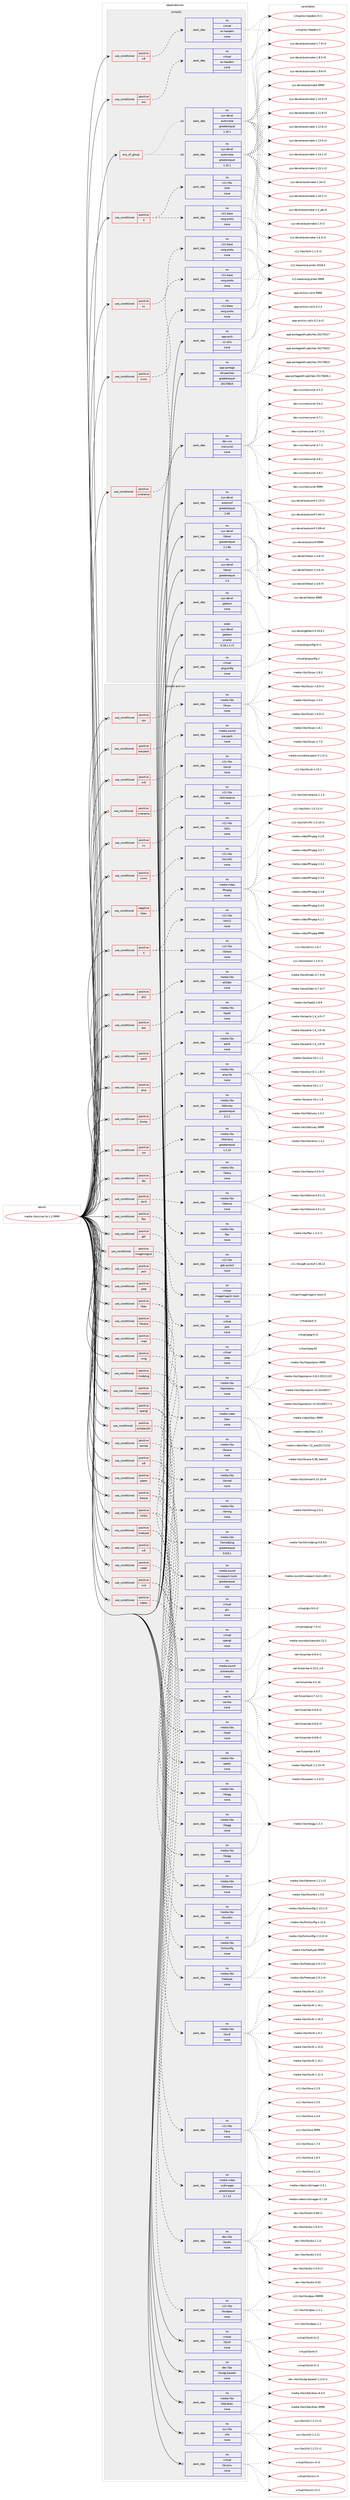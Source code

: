 digraph prolog {

# *************
# Graph options
# *************

newrank=true;
concentrate=true;
compound=true;
graph [rankdir=LR,fontname=Helvetica,fontsize=10,ranksep=1.5];#, ranksep=2.5, nodesep=0.2];
edge  [arrowhead=vee];
node  [fontname=Helvetica,fontsize=10];

# **********
# The ebuild
# **********

subgraph cluster_leftcol {
color=gray;
rank=same;
label=<<i>ebuild</i>>;
id [label="media-libs/xine-lib-1.2.9999", color=red, width=4, href="../media-libs/xine-lib-1.2.9999.svg"];
}

# ****************
# The dependencies
# ****************

subgraph cluster_midcol {
color=gray;
label=<<i>dependencies</i>>;
subgraph cluster_compile {
fillcolor="#eeeeee";
style=filled;
label=<<i>compile</i>>;
subgraph any25347 {
dependency1619046 [label=<<TABLE BORDER="0" CELLBORDER="1" CELLSPACING="0" CELLPADDING="4"><TR><TD CELLPADDING="10">any_of_group</TD></TR></TABLE>>, shape=none, color=red];subgraph pack1156821 {
dependency1619047 [label=<<TABLE BORDER="0" CELLBORDER="1" CELLSPACING="0" CELLPADDING="4" WIDTH="220"><TR><TD ROWSPAN="6" CELLPADDING="30">pack_dep</TD></TR><TR><TD WIDTH="110">no</TD></TR><TR><TD>sys-devel</TD></TR><TR><TD>automake</TD></TR><TR><TD>greaterequal</TD></TR><TR><TD>1.16.1</TD></TR></TABLE>>, shape=none, color=blue];
}
dependency1619046:e -> dependency1619047:w [weight=20,style="dotted",arrowhead="oinv"];
subgraph pack1156822 {
dependency1619048 [label=<<TABLE BORDER="0" CELLBORDER="1" CELLSPACING="0" CELLPADDING="4" WIDTH="220"><TR><TD ROWSPAN="6" CELLPADDING="30">pack_dep</TD></TR><TR><TD WIDTH="110">no</TD></TR><TR><TD>sys-devel</TD></TR><TR><TD>automake</TD></TR><TR><TD>greaterequal</TD></TR><TR><TD>1.15.1</TD></TR></TABLE>>, shape=none, color=blue];
}
dependency1619046:e -> dependency1619048:w [weight=20,style="dotted",arrowhead="oinv"];
}
id:e -> dependency1619046:w [weight=20,style="solid",arrowhead="vee"];
subgraph cond436117 {
dependency1619049 [label=<<TABLE BORDER="0" CELLBORDER="1" CELLSPACING="0" CELLPADDING="4"><TR><TD ROWSPAN="3" CELLPADDING="10">use_conditional</TD></TR><TR><TD>positive</TD></TR><TR><TD>X</TD></TR></TABLE>>, shape=none, color=red];
subgraph pack1156823 {
dependency1619050 [label=<<TABLE BORDER="0" CELLBORDER="1" CELLSPACING="0" CELLPADDING="4" WIDTH="220"><TR><TD ROWSPAN="6" CELLPADDING="30">pack_dep</TD></TR><TR><TD WIDTH="110">no</TD></TR><TR><TD>x11-base</TD></TR><TR><TD>xorg-proto</TD></TR><TR><TD>none</TD></TR><TR><TD></TD></TR></TABLE>>, shape=none, color=blue];
}
dependency1619049:e -> dependency1619050:w [weight=20,style="dashed",arrowhead="vee"];
subgraph pack1156824 {
dependency1619051 [label=<<TABLE BORDER="0" CELLBORDER="1" CELLSPACING="0" CELLPADDING="4" WIDTH="220"><TR><TD ROWSPAN="6" CELLPADDING="30">pack_dep</TD></TR><TR><TD WIDTH="110">no</TD></TR><TR><TD>x11-libs</TD></TR><TR><TD>libXt</TD></TR><TR><TD>none</TD></TR><TR><TD></TD></TR></TABLE>>, shape=none, color=blue];
}
dependency1619049:e -> dependency1619051:w [weight=20,style="dashed",arrowhead="vee"];
}
id:e -> dependency1619049:w [weight=20,style="solid",arrowhead="vee"];
subgraph cond436118 {
dependency1619052 [label=<<TABLE BORDER="0" CELLBORDER="1" CELLSPACING="0" CELLPADDING="4"><TR><TD ROWSPAN="3" CELLPADDING="10">use_conditional</TD></TR><TR><TD>positive</TD></TR><TR><TD>oss</TD></TR></TABLE>>, shape=none, color=red];
subgraph pack1156825 {
dependency1619053 [label=<<TABLE BORDER="0" CELLBORDER="1" CELLSPACING="0" CELLPADDING="4" WIDTH="220"><TR><TD ROWSPAN="6" CELLPADDING="30">pack_dep</TD></TR><TR><TD WIDTH="110">no</TD></TR><TR><TD>virtual</TD></TR><TR><TD>os-headers</TD></TR><TR><TD>none</TD></TR><TR><TD></TD></TR></TABLE>>, shape=none, color=blue];
}
dependency1619052:e -> dependency1619053:w [weight=20,style="dashed",arrowhead="vee"];
}
id:e -> dependency1619052:w [weight=20,style="solid",arrowhead="vee"];
subgraph cond436119 {
dependency1619054 [label=<<TABLE BORDER="0" CELLBORDER="1" CELLSPACING="0" CELLPADDING="4"><TR><TD ROWSPAN="3" CELLPADDING="10">use_conditional</TD></TR><TR><TD>positive</TD></TR><TR><TD>v4l</TD></TR></TABLE>>, shape=none, color=red];
subgraph pack1156826 {
dependency1619055 [label=<<TABLE BORDER="0" CELLBORDER="1" CELLSPACING="0" CELLPADDING="4" WIDTH="220"><TR><TD ROWSPAN="6" CELLPADDING="30">pack_dep</TD></TR><TR><TD WIDTH="110">no</TD></TR><TR><TD>virtual</TD></TR><TR><TD>os-headers</TD></TR><TR><TD>none</TD></TR><TR><TD></TD></TR></TABLE>>, shape=none, color=blue];
}
dependency1619054:e -> dependency1619055:w [weight=20,style="dashed",arrowhead="vee"];
}
id:e -> dependency1619054:w [weight=20,style="solid",arrowhead="vee"];
subgraph cond436120 {
dependency1619056 [label=<<TABLE BORDER="0" CELLBORDER="1" CELLSPACING="0" CELLPADDING="4"><TR><TD ROWSPAN="3" CELLPADDING="10">use_conditional</TD></TR><TR><TD>positive</TD></TR><TR><TD>xinerama</TD></TR></TABLE>>, shape=none, color=red];
subgraph pack1156827 {
dependency1619057 [label=<<TABLE BORDER="0" CELLBORDER="1" CELLSPACING="0" CELLPADDING="4" WIDTH="220"><TR><TD ROWSPAN="6" CELLPADDING="30">pack_dep</TD></TR><TR><TD WIDTH="110">no</TD></TR><TR><TD>x11-base</TD></TR><TR><TD>xorg-proto</TD></TR><TR><TD>none</TD></TR><TR><TD></TD></TR></TABLE>>, shape=none, color=blue];
}
dependency1619056:e -> dependency1619057:w [weight=20,style="dashed",arrowhead="vee"];
}
id:e -> dependency1619056:w [weight=20,style="solid",arrowhead="vee"];
subgraph cond436121 {
dependency1619058 [label=<<TABLE BORDER="0" CELLBORDER="1" CELLSPACING="0" CELLPADDING="4"><TR><TD ROWSPAN="3" CELLPADDING="10">use_conditional</TD></TR><TR><TD>positive</TD></TR><TR><TD>xv</TD></TR></TABLE>>, shape=none, color=red];
subgraph pack1156828 {
dependency1619059 [label=<<TABLE BORDER="0" CELLBORDER="1" CELLSPACING="0" CELLPADDING="4" WIDTH="220"><TR><TD ROWSPAN="6" CELLPADDING="30">pack_dep</TD></TR><TR><TD WIDTH="110">no</TD></TR><TR><TD>x11-base</TD></TR><TR><TD>xorg-proto</TD></TR><TR><TD>none</TD></TR><TR><TD></TD></TR></TABLE>>, shape=none, color=blue];
}
dependency1619058:e -> dependency1619059:w [weight=20,style="dashed",arrowhead="vee"];
}
id:e -> dependency1619058:w [weight=20,style="solid",arrowhead="vee"];
subgraph cond436122 {
dependency1619060 [label=<<TABLE BORDER="0" CELLBORDER="1" CELLSPACING="0" CELLPADDING="4"><TR><TD ROWSPAN="3" CELLPADDING="10">use_conditional</TD></TR><TR><TD>positive</TD></TR><TR><TD>xvmc</TD></TR></TABLE>>, shape=none, color=red];
subgraph pack1156829 {
dependency1619061 [label=<<TABLE BORDER="0" CELLBORDER="1" CELLSPACING="0" CELLPADDING="4" WIDTH="220"><TR><TD ROWSPAN="6" CELLPADDING="30">pack_dep</TD></TR><TR><TD WIDTH="110">no</TD></TR><TR><TD>x11-base</TD></TR><TR><TD>xorg-proto</TD></TR><TR><TD>none</TD></TR><TR><TD></TD></TR></TABLE>>, shape=none, color=blue];
}
dependency1619060:e -> dependency1619061:w [weight=20,style="dashed",arrowhead="vee"];
}
id:e -> dependency1619060:w [weight=20,style="solid",arrowhead="vee"];
subgraph pack1156830 {
dependency1619062 [label=<<TABLE BORDER="0" CELLBORDER="1" CELLSPACING="0" CELLPADDING="4" WIDTH="220"><TR><TD ROWSPAN="6" CELLPADDING="30">pack_dep</TD></TR><TR><TD WIDTH="110">no</TD></TR><TR><TD>app-arch</TD></TR><TR><TD>xz-utils</TD></TR><TR><TD>none</TD></TR><TR><TD></TD></TR></TABLE>>, shape=none, color=blue];
}
id:e -> dependency1619062:w [weight=20,style="solid",arrowhead="vee"];
subgraph pack1156831 {
dependency1619063 [label=<<TABLE BORDER="0" CELLBORDER="1" CELLSPACING="0" CELLPADDING="4" WIDTH="220"><TR><TD ROWSPAN="6" CELLPADDING="30">pack_dep</TD></TR><TR><TD WIDTH="110">no</TD></TR><TR><TD>app-portage</TD></TR><TR><TD>elt-patches</TD></TR><TR><TD>greaterequal</TD></TR><TR><TD>20170815</TD></TR></TABLE>>, shape=none, color=blue];
}
id:e -> dependency1619063:w [weight=20,style="solid",arrowhead="vee"];
subgraph pack1156832 {
dependency1619064 [label=<<TABLE BORDER="0" CELLBORDER="1" CELLSPACING="0" CELLPADDING="4" WIDTH="220"><TR><TD ROWSPAN="6" CELLPADDING="30">pack_dep</TD></TR><TR><TD WIDTH="110">no</TD></TR><TR><TD>dev-vcs</TD></TR><TR><TD>mercurial</TD></TR><TR><TD>none</TD></TR><TR><TD></TD></TR></TABLE>>, shape=none, color=blue];
}
id:e -> dependency1619064:w [weight=20,style="solid",arrowhead="vee"];
subgraph pack1156833 {
dependency1619065 [label=<<TABLE BORDER="0" CELLBORDER="1" CELLSPACING="0" CELLPADDING="4" WIDTH="220"><TR><TD ROWSPAN="6" CELLPADDING="30">pack_dep</TD></TR><TR><TD WIDTH="110">no</TD></TR><TR><TD>sys-devel</TD></TR><TR><TD>autoconf</TD></TR><TR><TD>greaterequal</TD></TR><TR><TD>2.69</TD></TR></TABLE>>, shape=none, color=blue];
}
id:e -> dependency1619065:w [weight=20,style="solid",arrowhead="vee"];
subgraph pack1156834 {
dependency1619066 [label=<<TABLE BORDER="0" CELLBORDER="1" CELLSPACING="0" CELLPADDING="4" WIDTH="220"><TR><TD ROWSPAN="6" CELLPADDING="30">pack_dep</TD></TR><TR><TD WIDTH="110">no</TD></TR><TR><TD>sys-devel</TD></TR><TR><TD>gettext</TD></TR><TR><TD>none</TD></TR><TR><TD></TD></TR></TABLE>>, shape=none, color=blue];
}
id:e -> dependency1619066:w [weight=20,style="solid",arrowhead="vee"];
subgraph pack1156835 {
dependency1619067 [label=<<TABLE BORDER="0" CELLBORDER="1" CELLSPACING="0" CELLPADDING="4" WIDTH="220"><TR><TD ROWSPAN="6" CELLPADDING="30">pack_dep</TD></TR><TR><TD WIDTH="110">no</TD></TR><TR><TD>sys-devel</TD></TR><TR><TD>libtool</TD></TR><TR><TD>greaterequal</TD></TR><TR><TD>2.2.6b</TD></TR></TABLE>>, shape=none, color=blue];
}
id:e -> dependency1619067:w [weight=20,style="solid",arrowhead="vee"];
subgraph pack1156836 {
dependency1619068 [label=<<TABLE BORDER="0" CELLBORDER="1" CELLSPACING="0" CELLPADDING="4" WIDTH="220"><TR><TD ROWSPAN="6" CELLPADDING="30">pack_dep</TD></TR><TR><TD WIDTH="110">no</TD></TR><TR><TD>sys-devel</TD></TR><TR><TD>libtool</TD></TR><TR><TD>greaterequal</TD></TR><TR><TD>2.4</TD></TR></TABLE>>, shape=none, color=blue];
}
id:e -> dependency1619068:w [weight=20,style="solid",arrowhead="vee"];
subgraph pack1156837 {
dependency1619069 [label=<<TABLE BORDER="0" CELLBORDER="1" CELLSPACING="0" CELLPADDING="4" WIDTH="220"><TR><TD ROWSPAN="6" CELLPADDING="30">pack_dep</TD></TR><TR><TD WIDTH="110">no</TD></TR><TR><TD>virtual</TD></TR><TR><TD>pkgconfig</TD></TR><TR><TD>none</TD></TR><TR><TD></TD></TR></TABLE>>, shape=none, color=blue];
}
id:e -> dependency1619069:w [weight=20,style="solid",arrowhead="vee"];
subgraph pack1156838 {
dependency1619070 [label=<<TABLE BORDER="0" CELLBORDER="1" CELLSPACING="0" CELLPADDING="4" WIDTH="220"><TR><TD ROWSPAN="6" CELLPADDING="30">pack_dep</TD></TR><TR><TD WIDTH="110">weak</TD></TR><TR><TD>sys-devel</TD></TR><TR><TD>gettext</TD></TR><TR><TD>smaller</TD></TR><TR><TD>0.18.1.1-r3</TD></TR></TABLE>>, shape=none, color=blue];
}
id:e -> dependency1619070:w [weight=20,style="solid",arrowhead="vee"];
}
subgraph cluster_compileandrun {
fillcolor="#eeeeee";
style=filled;
label=<<i>compile and run</i>>;
subgraph cond436123 {
dependency1619071 [label=<<TABLE BORDER="0" CELLBORDER="1" CELLSPACING="0" CELLPADDING="4"><TR><TD ROWSPAN="3" CELLPADDING="10">use_conditional</TD></TR><TR><TD>negative</TD></TR><TR><TD>libav</TD></TR></TABLE>>, shape=none, color=red];
subgraph pack1156839 {
dependency1619072 [label=<<TABLE BORDER="0" CELLBORDER="1" CELLSPACING="0" CELLPADDING="4" WIDTH="220"><TR><TD ROWSPAN="6" CELLPADDING="30">pack_dep</TD></TR><TR><TD WIDTH="110">no</TD></TR><TR><TD>media-video</TD></TR><TR><TD>ffmpeg</TD></TR><TR><TD>none</TD></TR><TR><TD></TD></TR></TABLE>>, shape=none, color=blue];
}
dependency1619071:e -> dependency1619072:w [weight=20,style="dashed",arrowhead="vee"];
}
id:e -> dependency1619071:w [weight=20,style="solid",arrowhead="odotvee"];
subgraph cond436124 {
dependency1619073 [label=<<TABLE BORDER="0" CELLBORDER="1" CELLSPACING="0" CELLPADDING="4"><TR><TD ROWSPAN="3" CELLPADDING="10">use_conditional</TD></TR><TR><TD>positive</TD></TR><TR><TD>X</TD></TR></TABLE>>, shape=none, color=red];
subgraph pack1156840 {
dependency1619074 [label=<<TABLE BORDER="0" CELLBORDER="1" CELLSPACING="0" CELLPADDING="4" WIDTH="220"><TR><TD ROWSPAN="6" CELLPADDING="30">pack_dep</TD></TR><TR><TD WIDTH="110">no</TD></TR><TR><TD>x11-libs</TD></TR><TR><TD>libX11</TD></TR><TR><TD>none</TD></TR><TR><TD></TD></TR></TABLE>>, shape=none, color=blue];
}
dependency1619073:e -> dependency1619074:w [weight=20,style="dashed",arrowhead="vee"];
subgraph pack1156841 {
dependency1619075 [label=<<TABLE BORDER="0" CELLBORDER="1" CELLSPACING="0" CELLPADDING="4" WIDTH="220"><TR><TD ROWSPAN="6" CELLPADDING="30">pack_dep</TD></TR><TR><TD WIDTH="110">no</TD></TR><TR><TD>x11-libs</TD></TR><TR><TD>libXext</TD></TR><TR><TD>none</TD></TR><TR><TD></TD></TR></TABLE>>, shape=none, color=blue];
}
dependency1619073:e -> dependency1619075:w [weight=20,style="dashed",arrowhead="vee"];
}
id:e -> dependency1619073:w [weight=20,style="solid",arrowhead="odotvee"];
subgraph cond436125 {
dependency1619076 [label=<<TABLE BORDER="0" CELLBORDER="1" CELLSPACING="0" CELLPADDING="4"><TR><TD ROWSPAN="3" CELLPADDING="10">use_conditional</TD></TR><TR><TD>positive</TD></TR><TR><TD>a52</TD></TR></TABLE>>, shape=none, color=red];
subgraph pack1156842 {
dependency1619077 [label=<<TABLE BORDER="0" CELLBORDER="1" CELLSPACING="0" CELLPADDING="4" WIDTH="220"><TR><TD ROWSPAN="6" CELLPADDING="30">pack_dep</TD></TR><TR><TD WIDTH="110">no</TD></TR><TR><TD>media-libs</TD></TR><TR><TD>a52dec</TD></TR><TR><TD>none</TD></TR><TR><TD></TD></TR></TABLE>>, shape=none, color=blue];
}
dependency1619076:e -> dependency1619077:w [weight=20,style="dashed",arrowhead="vee"];
}
id:e -> dependency1619076:w [weight=20,style="solid",arrowhead="odotvee"];
subgraph cond436126 {
dependency1619078 [label=<<TABLE BORDER="0" CELLBORDER="1" CELLSPACING="0" CELLPADDING="4"><TR><TD ROWSPAN="3" CELLPADDING="10">use_conditional</TD></TR><TR><TD>positive</TD></TR><TR><TD>aac</TD></TR></TABLE>>, shape=none, color=red];
subgraph pack1156843 {
dependency1619079 [label=<<TABLE BORDER="0" CELLBORDER="1" CELLSPACING="0" CELLPADDING="4" WIDTH="220"><TR><TD ROWSPAN="6" CELLPADDING="30">pack_dep</TD></TR><TR><TD WIDTH="110">no</TD></TR><TR><TD>media-libs</TD></TR><TR><TD>faad2</TD></TR><TR><TD>none</TD></TR><TR><TD></TD></TR></TABLE>>, shape=none, color=blue];
}
dependency1619078:e -> dependency1619079:w [weight=20,style="dashed",arrowhead="vee"];
}
id:e -> dependency1619078:w [weight=20,style="solid",arrowhead="odotvee"];
subgraph cond436127 {
dependency1619080 [label=<<TABLE BORDER="0" CELLBORDER="1" CELLSPACING="0" CELLPADDING="4"><TR><TD ROWSPAN="3" CELLPADDING="10">use_conditional</TD></TR><TR><TD>positive</TD></TR><TR><TD>aalib</TD></TR></TABLE>>, shape=none, color=red];
subgraph pack1156844 {
dependency1619081 [label=<<TABLE BORDER="0" CELLBORDER="1" CELLSPACING="0" CELLPADDING="4" WIDTH="220"><TR><TD ROWSPAN="6" CELLPADDING="30">pack_dep</TD></TR><TR><TD WIDTH="110">no</TD></TR><TR><TD>media-libs</TD></TR><TR><TD>aalib</TD></TR><TR><TD>none</TD></TR><TR><TD></TD></TR></TABLE>>, shape=none, color=blue];
}
dependency1619080:e -> dependency1619081:w [weight=20,style="dashed",arrowhead="vee"];
}
id:e -> dependency1619080:w [weight=20,style="solid",arrowhead="odotvee"];
subgraph cond436128 {
dependency1619082 [label=<<TABLE BORDER="0" CELLBORDER="1" CELLSPACING="0" CELLPADDING="4"><TR><TD ROWSPAN="3" CELLPADDING="10">use_conditional</TD></TR><TR><TD>positive</TD></TR><TR><TD>alsa</TD></TR></TABLE>>, shape=none, color=red];
subgraph pack1156845 {
dependency1619083 [label=<<TABLE BORDER="0" CELLBORDER="1" CELLSPACING="0" CELLPADDING="4" WIDTH="220"><TR><TD ROWSPAN="6" CELLPADDING="30">pack_dep</TD></TR><TR><TD WIDTH="110">no</TD></TR><TR><TD>media-libs</TD></TR><TR><TD>alsa-lib</TD></TR><TR><TD>none</TD></TR><TR><TD></TD></TR></TABLE>>, shape=none, color=blue];
}
dependency1619082:e -> dependency1619083:w [weight=20,style="dashed",arrowhead="vee"];
}
id:e -> dependency1619082:w [weight=20,style="solid",arrowhead="odotvee"];
subgraph cond436129 {
dependency1619084 [label=<<TABLE BORDER="0" CELLBORDER="1" CELLSPACING="0" CELLPADDING="4"><TR><TD ROWSPAN="3" CELLPADDING="10">use_conditional</TD></TR><TR><TD>positive</TD></TR><TR><TD>bluray</TD></TR></TABLE>>, shape=none, color=red];
subgraph pack1156846 {
dependency1619085 [label=<<TABLE BORDER="0" CELLBORDER="1" CELLSPACING="0" CELLPADDING="4" WIDTH="220"><TR><TD ROWSPAN="6" CELLPADDING="30">pack_dep</TD></TR><TR><TD WIDTH="110">no</TD></TR><TR><TD>media-libs</TD></TR><TR><TD>libbluray</TD></TR><TR><TD>greaterequal</TD></TR><TR><TD>0.2.1</TD></TR></TABLE>>, shape=none, color=blue];
}
dependency1619084:e -> dependency1619085:w [weight=20,style="dashed",arrowhead="vee"];
}
id:e -> dependency1619084:w [weight=20,style="solid",arrowhead="odotvee"];
subgraph cond436130 {
dependency1619086 [label=<<TABLE BORDER="0" CELLBORDER="1" CELLSPACING="0" CELLPADDING="4"><TR><TD ROWSPAN="3" CELLPADDING="10">use_conditional</TD></TR><TR><TD>positive</TD></TR><TR><TD>css</TD></TR></TABLE>>, shape=none, color=red];
subgraph pack1156847 {
dependency1619087 [label=<<TABLE BORDER="0" CELLBORDER="1" CELLSPACING="0" CELLPADDING="4" WIDTH="220"><TR><TD ROWSPAN="6" CELLPADDING="30">pack_dep</TD></TR><TR><TD WIDTH="110">no</TD></TR><TR><TD>media-libs</TD></TR><TR><TD>libdvdcss</TD></TR><TR><TD>greaterequal</TD></TR><TR><TD>1.2.10</TD></TR></TABLE>>, shape=none, color=blue];
}
dependency1619086:e -> dependency1619087:w [weight=20,style="dashed",arrowhead="vee"];
}
id:e -> dependency1619086:w [weight=20,style="solid",arrowhead="odotvee"];
subgraph cond436131 {
dependency1619088 [label=<<TABLE BORDER="0" CELLBORDER="1" CELLSPACING="0" CELLPADDING="4"><TR><TD ROWSPAN="3" CELLPADDING="10">use_conditional</TD></TR><TR><TD>positive</TD></TR><TR><TD>dts</TD></TR></TABLE>>, shape=none, color=red];
subgraph pack1156848 {
dependency1619089 [label=<<TABLE BORDER="0" CELLBORDER="1" CELLSPACING="0" CELLPADDING="4" WIDTH="220"><TR><TD ROWSPAN="6" CELLPADDING="30">pack_dep</TD></TR><TR><TD WIDTH="110">no</TD></TR><TR><TD>media-libs</TD></TR><TR><TD>libdca</TD></TR><TR><TD>none</TD></TR><TR><TD></TD></TR></TABLE>>, shape=none, color=blue];
}
dependency1619088:e -> dependency1619089:w [weight=20,style="dashed",arrowhead="vee"];
}
id:e -> dependency1619088:w [weight=20,style="solid",arrowhead="odotvee"];
subgraph cond436132 {
dependency1619090 [label=<<TABLE BORDER="0" CELLBORDER="1" CELLSPACING="0" CELLPADDING="4"><TR><TD ROWSPAN="3" CELLPADDING="10">use_conditional</TD></TR><TR><TD>positive</TD></TR><TR><TD>dxr3</TD></TR></TABLE>>, shape=none, color=red];
subgraph pack1156849 {
dependency1619091 [label=<<TABLE BORDER="0" CELLBORDER="1" CELLSPACING="0" CELLPADDING="4" WIDTH="220"><TR><TD ROWSPAN="6" CELLPADDING="30">pack_dep</TD></TR><TR><TD WIDTH="110">no</TD></TR><TR><TD>media-libs</TD></TR><TR><TD>libfame</TD></TR><TR><TD>none</TD></TR><TR><TD></TD></TR></TABLE>>, shape=none, color=blue];
}
dependency1619090:e -> dependency1619091:w [weight=20,style="dashed",arrowhead="vee"];
}
id:e -> dependency1619090:w [weight=20,style="solid",arrowhead="odotvee"];
subgraph cond436133 {
dependency1619092 [label=<<TABLE BORDER="0" CELLBORDER="1" CELLSPACING="0" CELLPADDING="4"><TR><TD ROWSPAN="3" CELLPADDING="10">use_conditional</TD></TR><TR><TD>positive</TD></TR><TR><TD>flac</TD></TR></TABLE>>, shape=none, color=red];
subgraph pack1156850 {
dependency1619093 [label=<<TABLE BORDER="0" CELLBORDER="1" CELLSPACING="0" CELLPADDING="4" WIDTH="220"><TR><TD ROWSPAN="6" CELLPADDING="30">pack_dep</TD></TR><TR><TD WIDTH="110">no</TD></TR><TR><TD>media-libs</TD></TR><TR><TD>flac</TD></TR><TR><TD>none</TD></TR><TR><TD></TD></TR></TABLE>>, shape=none, color=blue];
}
dependency1619092:e -> dependency1619093:w [weight=20,style="dashed",arrowhead="vee"];
}
id:e -> dependency1619092:w [weight=20,style="solid",arrowhead="odotvee"];
subgraph cond436134 {
dependency1619094 [label=<<TABLE BORDER="0" CELLBORDER="1" CELLSPACING="0" CELLPADDING="4"><TR><TD ROWSPAN="3" CELLPADDING="10">use_conditional</TD></TR><TR><TD>positive</TD></TR><TR><TD>gtk</TD></TR></TABLE>>, shape=none, color=red];
subgraph pack1156851 {
dependency1619095 [label=<<TABLE BORDER="0" CELLBORDER="1" CELLSPACING="0" CELLPADDING="4" WIDTH="220"><TR><TD ROWSPAN="6" CELLPADDING="30">pack_dep</TD></TR><TR><TD WIDTH="110">no</TD></TR><TR><TD>x11-libs</TD></TR><TR><TD>gdk-pixbuf</TD></TR><TR><TD>none</TD></TR><TR><TD></TD></TR></TABLE>>, shape=none, color=blue];
}
dependency1619094:e -> dependency1619095:w [weight=20,style="dashed",arrowhead="vee"];
}
id:e -> dependency1619094:w [weight=20,style="solid",arrowhead="odotvee"];
subgraph cond436135 {
dependency1619096 [label=<<TABLE BORDER="0" CELLBORDER="1" CELLSPACING="0" CELLPADDING="4"><TR><TD ROWSPAN="3" CELLPADDING="10">use_conditional</TD></TR><TR><TD>positive</TD></TR><TR><TD>imagemagick</TD></TR></TABLE>>, shape=none, color=red];
subgraph pack1156852 {
dependency1619097 [label=<<TABLE BORDER="0" CELLBORDER="1" CELLSPACING="0" CELLPADDING="4" WIDTH="220"><TR><TD ROWSPAN="6" CELLPADDING="30">pack_dep</TD></TR><TR><TD WIDTH="110">no</TD></TR><TR><TD>virtual</TD></TR><TR><TD>imagemagick-tools</TD></TR><TR><TD>none</TD></TR><TR><TD></TD></TR></TABLE>>, shape=none, color=blue];
}
dependency1619096:e -> dependency1619097:w [weight=20,style="dashed",arrowhead="vee"];
}
id:e -> dependency1619096:w [weight=20,style="solid",arrowhead="odotvee"];
subgraph cond436136 {
dependency1619098 [label=<<TABLE BORDER="0" CELLBORDER="1" CELLSPACING="0" CELLPADDING="4"><TR><TD ROWSPAN="3" CELLPADDING="10">use_conditional</TD></TR><TR><TD>positive</TD></TR><TR><TD>jack</TD></TR></TABLE>>, shape=none, color=red];
subgraph pack1156853 {
dependency1619099 [label=<<TABLE BORDER="0" CELLBORDER="1" CELLSPACING="0" CELLPADDING="4" WIDTH="220"><TR><TD ROWSPAN="6" CELLPADDING="30">pack_dep</TD></TR><TR><TD WIDTH="110">no</TD></TR><TR><TD>virtual</TD></TR><TR><TD>jack</TD></TR><TR><TD>none</TD></TR><TR><TD></TD></TR></TABLE>>, shape=none, color=blue];
}
dependency1619098:e -> dependency1619099:w [weight=20,style="dashed",arrowhead="vee"];
}
id:e -> dependency1619098:w [weight=20,style="solid",arrowhead="odotvee"];
subgraph cond436137 {
dependency1619100 [label=<<TABLE BORDER="0" CELLBORDER="1" CELLSPACING="0" CELLPADDING="4"><TR><TD ROWSPAN="3" CELLPADDING="10">use_conditional</TD></TR><TR><TD>positive</TD></TR><TR><TD>jpeg</TD></TR></TABLE>>, shape=none, color=red];
subgraph pack1156854 {
dependency1619101 [label=<<TABLE BORDER="0" CELLBORDER="1" CELLSPACING="0" CELLPADDING="4" WIDTH="220"><TR><TD ROWSPAN="6" CELLPADDING="30">pack_dep</TD></TR><TR><TD WIDTH="110">no</TD></TR><TR><TD>virtual</TD></TR><TR><TD>jpeg</TD></TR><TR><TD>none</TD></TR><TR><TD></TD></TR></TABLE>>, shape=none, color=blue];
}
dependency1619100:e -> dependency1619101:w [weight=20,style="dashed",arrowhead="vee"];
}
id:e -> dependency1619100:w [weight=20,style="solid",arrowhead="odotvee"];
subgraph cond436138 {
dependency1619102 [label=<<TABLE BORDER="0" CELLBORDER="1" CELLSPACING="0" CELLPADDING="4"><TR><TD ROWSPAN="3" CELLPADDING="10">use_conditional</TD></TR><TR><TD>positive</TD></TR><TR><TD>libav</TD></TR></TABLE>>, shape=none, color=red];
subgraph pack1156855 {
dependency1619103 [label=<<TABLE BORDER="0" CELLBORDER="1" CELLSPACING="0" CELLPADDING="4" WIDTH="220"><TR><TD ROWSPAN="6" CELLPADDING="30">pack_dep</TD></TR><TR><TD WIDTH="110">no</TD></TR><TR><TD>media-libs</TD></TR><TR><TD>libpostproc</TD></TR><TR><TD>none</TD></TR><TR><TD></TD></TR></TABLE>>, shape=none, color=blue];
}
dependency1619102:e -> dependency1619103:w [weight=20,style="dashed",arrowhead="vee"];
subgraph pack1156856 {
dependency1619104 [label=<<TABLE BORDER="0" CELLBORDER="1" CELLSPACING="0" CELLPADDING="4" WIDTH="220"><TR><TD ROWSPAN="6" CELLPADDING="30">pack_dep</TD></TR><TR><TD WIDTH="110">no</TD></TR><TR><TD>media-video</TD></TR><TR><TD>libav</TD></TR><TR><TD>none</TD></TR><TR><TD></TD></TR></TABLE>>, shape=none, color=blue];
}
dependency1619102:e -> dependency1619104:w [weight=20,style="dashed",arrowhead="vee"];
}
id:e -> dependency1619102:w [weight=20,style="solid",arrowhead="odotvee"];
subgraph cond436139 {
dependency1619105 [label=<<TABLE BORDER="0" CELLBORDER="1" CELLSPACING="0" CELLPADDING="4"><TR><TD ROWSPAN="3" CELLPADDING="10">use_conditional</TD></TR><TR><TD>positive</TD></TR><TR><TD>libcaca</TD></TR></TABLE>>, shape=none, color=red];
subgraph pack1156857 {
dependency1619106 [label=<<TABLE BORDER="0" CELLBORDER="1" CELLSPACING="0" CELLPADDING="4" WIDTH="220"><TR><TD ROWSPAN="6" CELLPADDING="30">pack_dep</TD></TR><TR><TD WIDTH="110">no</TD></TR><TR><TD>media-libs</TD></TR><TR><TD>libcaca</TD></TR><TR><TD>none</TD></TR><TR><TD></TD></TR></TABLE>>, shape=none, color=blue];
}
dependency1619105:e -> dependency1619106:w [weight=20,style="dashed",arrowhead="vee"];
}
id:e -> dependency1619105:w [weight=20,style="solid",arrowhead="odotvee"];
subgraph cond436140 {
dependency1619107 [label=<<TABLE BORDER="0" CELLBORDER="1" CELLSPACING="0" CELLPADDING="4"><TR><TD ROWSPAN="3" CELLPADDING="10">use_conditional</TD></TR><TR><TD>positive</TD></TR><TR><TD>mad</TD></TR></TABLE>>, shape=none, color=red];
subgraph pack1156858 {
dependency1619108 [label=<<TABLE BORDER="0" CELLBORDER="1" CELLSPACING="0" CELLPADDING="4" WIDTH="220"><TR><TD ROWSPAN="6" CELLPADDING="30">pack_dep</TD></TR><TR><TD WIDTH="110">no</TD></TR><TR><TD>media-libs</TD></TR><TR><TD>libmad</TD></TR><TR><TD>none</TD></TR><TR><TD></TD></TR></TABLE>>, shape=none, color=blue];
}
dependency1619107:e -> dependency1619108:w [weight=20,style="dashed",arrowhead="vee"];
}
id:e -> dependency1619107:w [weight=20,style="solid",arrowhead="odotvee"];
subgraph cond436141 {
dependency1619109 [label=<<TABLE BORDER="0" CELLBORDER="1" CELLSPACING="0" CELLPADDING="4"><TR><TD ROWSPAN="3" CELLPADDING="10">use_conditional</TD></TR><TR><TD>positive</TD></TR><TR><TD>mng</TD></TR></TABLE>>, shape=none, color=red];
subgraph pack1156859 {
dependency1619110 [label=<<TABLE BORDER="0" CELLBORDER="1" CELLSPACING="0" CELLPADDING="4" WIDTH="220"><TR><TD ROWSPAN="6" CELLPADDING="30">pack_dep</TD></TR><TR><TD WIDTH="110">no</TD></TR><TR><TD>media-libs</TD></TR><TR><TD>libmng</TD></TR><TR><TD>none</TD></TR><TR><TD></TD></TR></TABLE>>, shape=none, color=blue];
}
dependency1619109:e -> dependency1619110:w [weight=20,style="dashed",arrowhead="vee"];
}
id:e -> dependency1619109:w [weight=20,style="solid",arrowhead="odotvee"];
subgraph cond436142 {
dependency1619111 [label=<<TABLE BORDER="0" CELLBORDER="1" CELLSPACING="0" CELLPADDING="4"><TR><TD ROWSPAN="3" CELLPADDING="10">use_conditional</TD></TR><TR><TD>positive</TD></TR><TR><TD>modplug</TD></TR></TABLE>>, shape=none, color=red];
subgraph pack1156860 {
dependency1619112 [label=<<TABLE BORDER="0" CELLBORDER="1" CELLSPACING="0" CELLPADDING="4" WIDTH="220"><TR><TD ROWSPAN="6" CELLPADDING="30">pack_dep</TD></TR><TR><TD WIDTH="110">no</TD></TR><TR><TD>media-libs</TD></TR><TR><TD>libmodplug</TD></TR><TR><TD>greaterequal</TD></TR><TR><TD>0.8.8.1</TD></TR></TABLE>>, shape=none, color=blue];
}
dependency1619111:e -> dependency1619112:w [weight=20,style="dashed",arrowhead="vee"];
}
id:e -> dependency1619111:w [weight=20,style="solid",arrowhead="odotvee"];
subgraph cond436143 {
dependency1619113 [label=<<TABLE BORDER="0" CELLBORDER="1" CELLSPACING="0" CELLPADDING="4"><TR><TD ROWSPAN="3" CELLPADDING="10">use_conditional</TD></TR><TR><TD>positive</TD></TR><TR><TD>musepack</TD></TR></TABLE>>, shape=none, color=red];
subgraph pack1156861 {
dependency1619114 [label=<<TABLE BORDER="0" CELLBORDER="1" CELLSPACING="0" CELLPADDING="4" WIDTH="220"><TR><TD ROWSPAN="6" CELLPADDING="30">pack_dep</TD></TR><TR><TD WIDTH="110">no</TD></TR><TR><TD>media-sound</TD></TR><TR><TD>musepack-tools</TD></TR><TR><TD>greaterequal</TD></TR><TR><TD>444</TD></TR></TABLE>>, shape=none, color=blue];
}
dependency1619113:e -> dependency1619114:w [weight=20,style="dashed",arrowhead="vee"];
}
id:e -> dependency1619113:w [weight=20,style="solid",arrowhead="odotvee"];
subgraph cond436144 {
dependency1619115 [label=<<TABLE BORDER="0" CELLBORDER="1" CELLSPACING="0" CELLPADDING="4"><TR><TD ROWSPAN="3" CELLPADDING="10">use_conditional</TD></TR><TR><TD>positive</TD></TR><TR><TD>opengl</TD></TR></TABLE>>, shape=none, color=red];
subgraph pack1156862 {
dependency1619116 [label=<<TABLE BORDER="0" CELLBORDER="1" CELLSPACING="0" CELLPADDING="4" WIDTH="220"><TR><TD ROWSPAN="6" CELLPADDING="30">pack_dep</TD></TR><TR><TD WIDTH="110">no</TD></TR><TR><TD>virtual</TD></TR><TR><TD>glu</TD></TR><TR><TD>none</TD></TR><TR><TD></TD></TR></TABLE>>, shape=none, color=blue];
}
dependency1619115:e -> dependency1619116:w [weight=20,style="dashed",arrowhead="vee"];
subgraph pack1156863 {
dependency1619117 [label=<<TABLE BORDER="0" CELLBORDER="1" CELLSPACING="0" CELLPADDING="4" WIDTH="220"><TR><TD ROWSPAN="6" CELLPADDING="30">pack_dep</TD></TR><TR><TD WIDTH="110">no</TD></TR><TR><TD>virtual</TD></TR><TR><TD>opengl</TD></TR><TR><TD>none</TD></TR><TR><TD></TD></TR></TABLE>>, shape=none, color=blue];
}
dependency1619115:e -> dependency1619117:w [weight=20,style="dashed",arrowhead="vee"];
}
id:e -> dependency1619115:w [weight=20,style="solid",arrowhead="odotvee"];
subgraph cond436145 {
dependency1619118 [label=<<TABLE BORDER="0" CELLBORDER="1" CELLSPACING="0" CELLPADDING="4"><TR><TD ROWSPAN="3" CELLPADDING="10">use_conditional</TD></TR><TR><TD>positive</TD></TR><TR><TD>pulseaudio</TD></TR></TABLE>>, shape=none, color=red];
subgraph pack1156864 {
dependency1619119 [label=<<TABLE BORDER="0" CELLBORDER="1" CELLSPACING="0" CELLPADDING="4" WIDTH="220"><TR><TD ROWSPAN="6" CELLPADDING="30">pack_dep</TD></TR><TR><TD WIDTH="110">no</TD></TR><TR><TD>media-sound</TD></TR><TR><TD>pulseaudio</TD></TR><TR><TD>none</TD></TR><TR><TD></TD></TR></TABLE>>, shape=none, color=blue];
}
dependency1619118:e -> dependency1619119:w [weight=20,style="dashed",arrowhead="vee"];
}
id:e -> dependency1619118:w [weight=20,style="solid",arrowhead="odotvee"];
subgraph cond436146 {
dependency1619120 [label=<<TABLE BORDER="0" CELLBORDER="1" CELLSPACING="0" CELLPADDING="4"><TR><TD ROWSPAN="3" CELLPADDING="10">use_conditional</TD></TR><TR><TD>positive</TD></TR><TR><TD>samba</TD></TR></TABLE>>, shape=none, color=red];
subgraph pack1156865 {
dependency1619121 [label=<<TABLE BORDER="0" CELLBORDER="1" CELLSPACING="0" CELLPADDING="4" WIDTH="220"><TR><TD ROWSPAN="6" CELLPADDING="30">pack_dep</TD></TR><TR><TD WIDTH="110">no</TD></TR><TR><TD>net-fs</TD></TR><TR><TD>samba</TD></TR><TR><TD>none</TD></TR><TR><TD></TD></TR></TABLE>>, shape=none, color=blue];
}
dependency1619120:e -> dependency1619121:w [weight=20,style="dashed",arrowhead="vee"];
}
id:e -> dependency1619120:w [weight=20,style="solid",arrowhead="odotvee"];
subgraph cond436147 {
dependency1619122 [label=<<TABLE BORDER="0" CELLBORDER="1" CELLSPACING="0" CELLPADDING="4"><TR><TD ROWSPAN="3" CELLPADDING="10">use_conditional</TD></TR><TR><TD>positive</TD></TR><TR><TD>sdl</TD></TR></TABLE>>, shape=none, color=red];
subgraph pack1156866 {
dependency1619123 [label=<<TABLE BORDER="0" CELLBORDER="1" CELLSPACING="0" CELLPADDING="4" WIDTH="220"><TR><TD ROWSPAN="6" CELLPADDING="30">pack_dep</TD></TR><TR><TD WIDTH="110">no</TD></TR><TR><TD>media-libs</TD></TR><TR><TD>libsdl</TD></TR><TR><TD>none</TD></TR><TR><TD></TD></TR></TABLE>>, shape=none, color=blue];
}
dependency1619122:e -> dependency1619123:w [weight=20,style="dashed",arrowhead="vee"];
}
id:e -> dependency1619122:w [weight=20,style="solid",arrowhead="odotvee"];
subgraph cond436148 {
dependency1619124 [label=<<TABLE BORDER="0" CELLBORDER="1" CELLSPACING="0" CELLPADDING="4"><TR><TD ROWSPAN="3" CELLPADDING="10">use_conditional</TD></TR><TR><TD>positive</TD></TR><TR><TD>speex</TD></TR></TABLE>>, shape=none, color=red];
subgraph pack1156867 {
dependency1619125 [label=<<TABLE BORDER="0" CELLBORDER="1" CELLSPACING="0" CELLPADDING="4" WIDTH="220"><TR><TD ROWSPAN="6" CELLPADDING="30">pack_dep</TD></TR><TR><TD WIDTH="110">no</TD></TR><TR><TD>media-libs</TD></TR><TR><TD>libogg</TD></TR><TR><TD>none</TD></TR><TR><TD></TD></TR></TABLE>>, shape=none, color=blue];
}
dependency1619124:e -> dependency1619125:w [weight=20,style="dashed",arrowhead="vee"];
subgraph pack1156868 {
dependency1619126 [label=<<TABLE BORDER="0" CELLBORDER="1" CELLSPACING="0" CELLPADDING="4" WIDTH="220"><TR><TD ROWSPAN="6" CELLPADDING="30">pack_dep</TD></TR><TR><TD WIDTH="110">no</TD></TR><TR><TD>media-libs</TD></TR><TR><TD>speex</TD></TR><TR><TD>none</TD></TR><TR><TD></TD></TR></TABLE>>, shape=none, color=blue];
}
dependency1619124:e -> dependency1619126:w [weight=20,style="dashed",arrowhead="vee"];
}
id:e -> dependency1619124:w [weight=20,style="solid",arrowhead="odotvee"];
subgraph cond436149 {
dependency1619127 [label=<<TABLE BORDER="0" CELLBORDER="1" CELLSPACING="0" CELLPADDING="4"><TR><TD ROWSPAN="3" CELLPADDING="10">use_conditional</TD></TR><TR><TD>positive</TD></TR><TR><TD>theora</TD></TR></TABLE>>, shape=none, color=red];
subgraph pack1156869 {
dependency1619128 [label=<<TABLE BORDER="0" CELLBORDER="1" CELLSPACING="0" CELLPADDING="4" WIDTH="220"><TR><TD ROWSPAN="6" CELLPADDING="30">pack_dep</TD></TR><TR><TD WIDTH="110">no</TD></TR><TR><TD>media-libs</TD></TR><TR><TD>libogg</TD></TR><TR><TD>none</TD></TR><TR><TD></TD></TR></TABLE>>, shape=none, color=blue];
}
dependency1619127:e -> dependency1619128:w [weight=20,style="dashed",arrowhead="vee"];
subgraph pack1156870 {
dependency1619129 [label=<<TABLE BORDER="0" CELLBORDER="1" CELLSPACING="0" CELLPADDING="4" WIDTH="220"><TR><TD ROWSPAN="6" CELLPADDING="30">pack_dep</TD></TR><TR><TD WIDTH="110">no</TD></TR><TR><TD>media-libs</TD></TR><TR><TD>libtheora</TD></TR><TR><TD>none</TD></TR><TR><TD></TD></TR></TABLE>>, shape=none, color=blue];
}
dependency1619127:e -> dependency1619129:w [weight=20,style="dashed",arrowhead="vee"];
}
id:e -> dependency1619127:w [weight=20,style="solid",arrowhead="odotvee"];
subgraph cond436150 {
dependency1619130 [label=<<TABLE BORDER="0" CELLBORDER="1" CELLSPACING="0" CELLPADDING="4"><TR><TD ROWSPAN="3" CELLPADDING="10">use_conditional</TD></TR><TR><TD>positive</TD></TR><TR><TD>truetype</TD></TR></TABLE>>, shape=none, color=red];
subgraph pack1156871 {
dependency1619131 [label=<<TABLE BORDER="0" CELLBORDER="1" CELLSPACING="0" CELLPADDING="4" WIDTH="220"><TR><TD ROWSPAN="6" CELLPADDING="30">pack_dep</TD></TR><TR><TD WIDTH="110">no</TD></TR><TR><TD>media-libs</TD></TR><TR><TD>fontconfig</TD></TR><TR><TD>none</TD></TR><TR><TD></TD></TR></TABLE>>, shape=none, color=blue];
}
dependency1619130:e -> dependency1619131:w [weight=20,style="dashed",arrowhead="vee"];
subgraph pack1156872 {
dependency1619132 [label=<<TABLE BORDER="0" CELLBORDER="1" CELLSPACING="0" CELLPADDING="4" WIDTH="220"><TR><TD ROWSPAN="6" CELLPADDING="30">pack_dep</TD></TR><TR><TD WIDTH="110">no</TD></TR><TR><TD>media-libs</TD></TR><TR><TD>freetype</TD></TR><TR><TD>none</TD></TR><TR><TD></TD></TR></TABLE>>, shape=none, color=blue];
}
dependency1619130:e -> dependency1619132:w [weight=20,style="dashed",arrowhead="vee"];
}
id:e -> dependency1619130:w [weight=20,style="solid",arrowhead="odotvee"];
subgraph cond436151 {
dependency1619133 [label=<<TABLE BORDER="0" CELLBORDER="1" CELLSPACING="0" CELLPADDING="4"><TR><TD ROWSPAN="3" CELLPADDING="10">use_conditional</TD></TR><TR><TD>positive</TD></TR><TR><TD>v4l</TD></TR></TABLE>>, shape=none, color=red];
subgraph pack1156873 {
dependency1619134 [label=<<TABLE BORDER="0" CELLBORDER="1" CELLSPACING="0" CELLPADDING="4" WIDTH="220"><TR><TD ROWSPAN="6" CELLPADDING="30">pack_dep</TD></TR><TR><TD WIDTH="110">no</TD></TR><TR><TD>media-libs</TD></TR><TR><TD>libv4l</TD></TR><TR><TD>none</TD></TR><TR><TD></TD></TR></TABLE>>, shape=none, color=blue];
}
dependency1619133:e -> dependency1619134:w [weight=20,style="dashed",arrowhead="vee"];
}
id:e -> dependency1619133:w [weight=20,style="solid",arrowhead="odotvee"];
subgraph cond436152 {
dependency1619135 [label=<<TABLE BORDER="0" CELLBORDER="1" CELLSPACING="0" CELLPADDING="4"><TR><TD ROWSPAN="3" CELLPADDING="10">use_conditional</TD></TR><TR><TD>positive</TD></TR><TR><TD>vaapi</TD></TR></TABLE>>, shape=none, color=red];
subgraph pack1156874 {
dependency1619136 [label=<<TABLE BORDER="0" CELLBORDER="1" CELLSPACING="0" CELLPADDING="4" WIDTH="220"><TR><TD ROWSPAN="6" CELLPADDING="30">pack_dep</TD></TR><TR><TD WIDTH="110">no</TD></TR><TR><TD>x11-libs</TD></TR><TR><TD>libva</TD></TR><TR><TD>none</TD></TR><TR><TD></TD></TR></TABLE>>, shape=none, color=blue];
}
dependency1619135:e -> dependency1619136:w [weight=20,style="dashed",arrowhead="vee"];
}
id:e -> dependency1619135:w [weight=20,style="solid",arrowhead="odotvee"];
subgraph cond436153 {
dependency1619137 [label=<<TABLE BORDER="0" CELLBORDER="1" CELLSPACING="0" CELLPADDING="4"><TR><TD ROWSPAN="3" CELLPADDING="10">use_conditional</TD></TR><TR><TD>positive</TD></TR><TR><TD>vcd</TD></TR></TABLE>>, shape=none, color=red];
subgraph pack1156875 {
dependency1619138 [label=<<TABLE BORDER="0" CELLBORDER="1" CELLSPACING="0" CELLPADDING="4" WIDTH="220"><TR><TD ROWSPAN="6" CELLPADDING="30">pack_dep</TD></TR><TR><TD WIDTH="110">no</TD></TR><TR><TD>media-video</TD></TR><TR><TD>vcdimager</TD></TR><TR><TD>greaterequal</TD></TR><TR><TD>0.7.23</TD></TR></TABLE>>, shape=none, color=blue];
}
dependency1619137:e -> dependency1619138:w [weight=20,style="dashed",arrowhead="vee"];
subgraph pack1156876 {
dependency1619139 [label=<<TABLE BORDER="0" CELLBORDER="1" CELLSPACING="0" CELLPADDING="4" WIDTH="220"><TR><TD ROWSPAN="6" CELLPADDING="30">pack_dep</TD></TR><TR><TD WIDTH="110">no</TD></TR><TR><TD>dev-libs</TD></TR><TR><TD>libcdio</TD></TR><TR><TD>none</TD></TR><TR><TD></TD></TR></TABLE>>, shape=none, color=blue];
}
dependency1619137:e -> dependency1619139:w [weight=20,style="dashed",arrowhead="vee"];
}
id:e -> dependency1619137:w [weight=20,style="solid",arrowhead="odotvee"];
subgraph cond436154 {
dependency1619140 [label=<<TABLE BORDER="0" CELLBORDER="1" CELLSPACING="0" CELLPADDING="4"><TR><TD ROWSPAN="3" CELLPADDING="10">use_conditional</TD></TR><TR><TD>positive</TD></TR><TR><TD>vdpau</TD></TR></TABLE>>, shape=none, color=red];
subgraph pack1156877 {
dependency1619141 [label=<<TABLE BORDER="0" CELLBORDER="1" CELLSPACING="0" CELLPADDING="4" WIDTH="220"><TR><TD ROWSPAN="6" CELLPADDING="30">pack_dep</TD></TR><TR><TD WIDTH="110">no</TD></TR><TR><TD>x11-libs</TD></TR><TR><TD>libvdpau</TD></TR><TR><TD>none</TD></TR><TR><TD></TD></TR></TABLE>>, shape=none, color=blue];
}
dependency1619140:e -> dependency1619141:w [weight=20,style="dashed",arrowhead="vee"];
}
id:e -> dependency1619140:w [weight=20,style="solid",arrowhead="odotvee"];
subgraph cond436155 {
dependency1619142 [label=<<TABLE BORDER="0" CELLBORDER="1" CELLSPACING="0" CELLPADDING="4"><TR><TD ROWSPAN="3" CELLPADDING="10">use_conditional</TD></TR><TR><TD>positive</TD></TR><TR><TD>vorbis</TD></TR></TABLE>>, shape=none, color=red];
subgraph pack1156878 {
dependency1619143 [label=<<TABLE BORDER="0" CELLBORDER="1" CELLSPACING="0" CELLPADDING="4" WIDTH="220"><TR><TD ROWSPAN="6" CELLPADDING="30">pack_dep</TD></TR><TR><TD WIDTH="110">no</TD></TR><TR><TD>media-libs</TD></TR><TR><TD>libogg</TD></TR><TR><TD>none</TD></TR><TR><TD></TD></TR></TABLE>>, shape=none, color=blue];
}
dependency1619142:e -> dependency1619143:w [weight=20,style="dashed",arrowhead="vee"];
subgraph pack1156879 {
dependency1619144 [label=<<TABLE BORDER="0" CELLBORDER="1" CELLSPACING="0" CELLPADDING="4" WIDTH="220"><TR><TD ROWSPAN="6" CELLPADDING="30">pack_dep</TD></TR><TR><TD WIDTH="110">no</TD></TR><TR><TD>media-libs</TD></TR><TR><TD>libvorbis</TD></TR><TR><TD>none</TD></TR><TR><TD></TD></TR></TABLE>>, shape=none, color=blue];
}
dependency1619142:e -> dependency1619144:w [weight=20,style="dashed",arrowhead="vee"];
}
id:e -> dependency1619142:w [weight=20,style="solid",arrowhead="odotvee"];
subgraph cond436156 {
dependency1619145 [label=<<TABLE BORDER="0" CELLBORDER="1" CELLSPACING="0" CELLPADDING="4"><TR><TD ROWSPAN="3" CELLPADDING="10">use_conditional</TD></TR><TR><TD>positive</TD></TR><TR><TD>vpx</TD></TR></TABLE>>, shape=none, color=red];
subgraph pack1156880 {
dependency1619146 [label=<<TABLE BORDER="0" CELLBORDER="1" CELLSPACING="0" CELLPADDING="4" WIDTH="220"><TR><TD ROWSPAN="6" CELLPADDING="30">pack_dep</TD></TR><TR><TD WIDTH="110">no</TD></TR><TR><TD>media-libs</TD></TR><TR><TD>libvpx</TD></TR><TR><TD>none</TD></TR><TR><TD></TD></TR></TABLE>>, shape=none, color=blue];
}
dependency1619145:e -> dependency1619146:w [weight=20,style="dashed",arrowhead="vee"];
}
id:e -> dependency1619145:w [weight=20,style="solid",arrowhead="odotvee"];
subgraph cond436157 {
dependency1619147 [label=<<TABLE BORDER="0" CELLBORDER="1" CELLSPACING="0" CELLPADDING="4"><TR><TD ROWSPAN="3" CELLPADDING="10">use_conditional</TD></TR><TR><TD>positive</TD></TR><TR><TD>wavpack</TD></TR></TABLE>>, shape=none, color=red];
subgraph pack1156881 {
dependency1619148 [label=<<TABLE BORDER="0" CELLBORDER="1" CELLSPACING="0" CELLPADDING="4" WIDTH="220"><TR><TD ROWSPAN="6" CELLPADDING="30">pack_dep</TD></TR><TR><TD WIDTH="110">no</TD></TR><TR><TD>media-sound</TD></TR><TR><TD>wavpack</TD></TR><TR><TD>none</TD></TR><TR><TD></TD></TR></TABLE>>, shape=none, color=blue];
}
dependency1619147:e -> dependency1619148:w [weight=20,style="dashed",arrowhead="vee"];
}
id:e -> dependency1619147:w [weight=20,style="solid",arrowhead="odotvee"];
subgraph cond436158 {
dependency1619149 [label=<<TABLE BORDER="0" CELLBORDER="1" CELLSPACING="0" CELLPADDING="4"><TR><TD ROWSPAN="3" CELLPADDING="10">use_conditional</TD></TR><TR><TD>positive</TD></TR><TR><TD>xcb</TD></TR></TABLE>>, shape=none, color=red];
subgraph pack1156882 {
dependency1619150 [label=<<TABLE BORDER="0" CELLBORDER="1" CELLSPACING="0" CELLPADDING="4" WIDTH="220"><TR><TD ROWSPAN="6" CELLPADDING="30">pack_dep</TD></TR><TR><TD WIDTH="110">no</TD></TR><TR><TD>x11-libs</TD></TR><TR><TD>libxcb</TD></TR><TR><TD>none</TD></TR><TR><TD></TD></TR></TABLE>>, shape=none, color=blue];
}
dependency1619149:e -> dependency1619150:w [weight=20,style="dashed",arrowhead="vee"];
}
id:e -> dependency1619149:w [weight=20,style="solid",arrowhead="odotvee"];
subgraph cond436159 {
dependency1619151 [label=<<TABLE BORDER="0" CELLBORDER="1" CELLSPACING="0" CELLPADDING="4"><TR><TD ROWSPAN="3" CELLPADDING="10">use_conditional</TD></TR><TR><TD>positive</TD></TR><TR><TD>xinerama</TD></TR></TABLE>>, shape=none, color=red];
subgraph pack1156883 {
dependency1619152 [label=<<TABLE BORDER="0" CELLBORDER="1" CELLSPACING="0" CELLPADDING="4" WIDTH="220"><TR><TD ROWSPAN="6" CELLPADDING="30">pack_dep</TD></TR><TR><TD WIDTH="110">no</TD></TR><TR><TD>x11-libs</TD></TR><TR><TD>libXinerama</TD></TR><TR><TD>none</TD></TR><TR><TD></TD></TR></TABLE>>, shape=none, color=blue];
}
dependency1619151:e -> dependency1619152:w [weight=20,style="dashed",arrowhead="vee"];
}
id:e -> dependency1619151:w [weight=20,style="solid",arrowhead="odotvee"];
subgraph cond436160 {
dependency1619153 [label=<<TABLE BORDER="0" CELLBORDER="1" CELLSPACING="0" CELLPADDING="4"><TR><TD ROWSPAN="3" CELLPADDING="10">use_conditional</TD></TR><TR><TD>positive</TD></TR><TR><TD>xv</TD></TR></TABLE>>, shape=none, color=red];
subgraph pack1156884 {
dependency1619154 [label=<<TABLE BORDER="0" CELLBORDER="1" CELLSPACING="0" CELLPADDING="4" WIDTH="220"><TR><TD ROWSPAN="6" CELLPADDING="30">pack_dep</TD></TR><TR><TD WIDTH="110">no</TD></TR><TR><TD>x11-libs</TD></TR><TR><TD>libXv</TD></TR><TR><TD>none</TD></TR><TR><TD></TD></TR></TABLE>>, shape=none, color=blue];
}
dependency1619153:e -> dependency1619154:w [weight=20,style="dashed",arrowhead="vee"];
}
id:e -> dependency1619153:w [weight=20,style="solid",arrowhead="odotvee"];
subgraph cond436161 {
dependency1619155 [label=<<TABLE BORDER="0" CELLBORDER="1" CELLSPACING="0" CELLPADDING="4"><TR><TD ROWSPAN="3" CELLPADDING="10">use_conditional</TD></TR><TR><TD>positive</TD></TR><TR><TD>xvmc</TD></TR></TABLE>>, shape=none, color=red];
subgraph pack1156885 {
dependency1619156 [label=<<TABLE BORDER="0" CELLBORDER="1" CELLSPACING="0" CELLPADDING="4" WIDTH="220"><TR><TD ROWSPAN="6" CELLPADDING="30">pack_dep</TD></TR><TR><TD WIDTH="110">no</TD></TR><TR><TD>x11-libs</TD></TR><TR><TD>libXvMC</TD></TR><TR><TD>none</TD></TR><TR><TD></TD></TR></TABLE>>, shape=none, color=blue];
}
dependency1619155:e -> dependency1619156:w [weight=20,style="dashed",arrowhead="vee"];
}
id:e -> dependency1619155:w [weight=20,style="solid",arrowhead="odotvee"];
subgraph pack1156886 {
dependency1619157 [label=<<TABLE BORDER="0" CELLBORDER="1" CELLSPACING="0" CELLPADDING="4" WIDTH="220"><TR><TD ROWSPAN="6" CELLPADDING="30">pack_dep</TD></TR><TR><TD WIDTH="110">no</TD></TR><TR><TD>dev-libs</TD></TR><TR><TD>libxdg-basedir</TD></TR><TR><TD>none</TD></TR><TR><TD></TD></TR></TABLE>>, shape=none, color=blue];
}
id:e -> dependency1619157:w [weight=20,style="solid",arrowhead="odotvee"];
subgraph pack1156887 {
dependency1619158 [label=<<TABLE BORDER="0" CELLBORDER="1" CELLSPACING="0" CELLPADDING="4" WIDTH="220"><TR><TD ROWSPAN="6" CELLPADDING="30">pack_dep</TD></TR><TR><TD WIDTH="110">no</TD></TR><TR><TD>media-libs</TD></TR><TR><TD>libdvdnav</TD></TR><TR><TD>none</TD></TR><TR><TD></TD></TR></TABLE>>, shape=none, color=blue];
}
id:e -> dependency1619158:w [weight=20,style="solid",arrowhead="odotvee"];
subgraph pack1156888 {
dependency1619159 [label=<<TABLE BORDER="0" CELLBORDER="1" CELLSPACING="0" CELLPADDING="4" WIDTH="220"><TR><TD ROWSPAN="6" CELLPADDING="30">pack_dep</TD></TR><TR><TD WIDTH="110">no</TD></TR><TR><TD>sys-libs</TD></TR><TR><TD>zlib</TD></TR><TR><TD>none</TD></TR><TR><TD></TD></TR></TABLE>>, shape=none, color=blue];
}
id:e -> dependency1619159:w [weight=20,style="solid",arrowhead="odotvee"];
subgraph pack1156889 {
dependency1619160 [label=<<TABLE BORDER="0" CELLBORDER="1" CELLSPACING="0" CELLPADDING="4" WIDTH="220"><TR><TD ROWSPAN="6" CELLPADDING="30">pack_dep</TD></TR><TR><TD WIDTH="110">no</TD></TR><TR><TD>virtual</TD></TR><TR><TD>libiconv</TD></TR><TR><TD>none</TD></TR><TR><TD></TD></TR></TABLE>>, shape=none, color=blue];
}
id:e -> dependency1619160:w [weight=20,style="solid",arrowhead="odotvee"];
subgraph pack1156890 {
dependency1619161 [label=<<TABLE BORDER="0" CELLBORDER="1" CELLSPACING="0" CELLPADDING="4" WIDTH="220"><TR><TD ROWSPAN="6" CELLPADDING="30">pack_dep</TD></TR><TR><TD WIDTH="110">no</TD></TR><TR><TD>virtual</TD></TR><TR><TD>libintl</TD></TR><TR><TD>none</TD></TR><TR><TD></TD></TR></TABLE>>, shape=none, color=blue];
}
id:e -> dependency1619161:w [weight=20,style="solid",arrowhead="odotvee"];
}
subgraph cluster_run {
fillcolor="#eeeeee";
style=filled;
label=<<i>run</i>>;
}
}

# **************
# The candidates
# **************

subgraph cluster_choices {
rank=same;
color=gray;
label=<<i>candidates</i>>;

subgraph choice1156821 {
color=black;
nodesep=1;
choice11512111545100101118101108479711711611110997107101454946494846514511451 [label="sys-devel/automake-1.10.3-r3", color=red, width=4,href="../sys-devel/automake-1.10.3-r3.svg"];
choice11512111545100101118101108479711711611110997107101454946494946544511451 [label="sys-devel/automake-1.11.6-r3", color=red, width=4,href="../sys-devel/automake-1.11.6-r3.svg"];
choice11512111545100101118101108479711711611110997107101454946495046544511450 [label="sys-devel/automake-1.12.6-r2", color=red, width=4,href="../sys-devel/automake-1.12.6-r2.svg"];
choice11512111545100101118101108479711711611110997107101454946495146524511450 [label="sys-devel/automake-1.13.4-r2", color=red, width=4,href="../sys-devel/automake-1.13.4-r2.svg"];
choice11512111545100101118101108479711711611110997107101454946495246494511450 [label="sys-devel/automake-1.14.1-r2", color=red, width=4,href="../sys-devel/automake-1.14.1-r2.svg"];
choice11512111545100101118101108479711711611110997107101454946495346494511450 [label="sys-devel/automake-1.15.1-r2", color=red, width=4,href="../sys-devel/automake-1.15.1-r2.svg"];
choice1151211154510010111810110847971171161111099710710145494649544511450 [label="sys-devel/automake-1.16-r2", color=red, width=4,href="../sys-devel/automake-1.16-r2.svg"];
choice11512111545100101118101108479711711611110997107101454946495446494511449 [label="sys-devel/automake-1.16.1-r1", color=red, width=4,href="../sys-devel/automake-1.16.1-r1.svg"];
choice115121115451001011181011084797117116111109971071014549465295112544511450 [label="sys-devel/automake-1.4_p6-r2", color=red, width=4,href="../sys-devel/automake-1.4_p6-r2.svg"];
choice11512111545100101118101108479711711611110997107101454946534511450 [label="sys-devel/automake-1.5-r2", color=red, width=4,href="../sys-devel/automake-1.5-r2.svg"];
choice115121115451001011181011084797117116111109971071014549465446514511450 [label="sys-devel/automake-1.6.3-r2", color=red, width=4,href="../sys-devel/automake-1.6.3-r2.svg"];
choice115121115451001011181011084797117116111109971071014549465546574511451 [label="sys-devel/automake-1.7.9-r3", color=red, width=4,href="../sys-devel/automake-1.7.9-r3.svg"];
choice115121115451001011181011084797117116111109971071014549465646534511453 [label="sys-devel/automake-1.8.5-r5", color=red, width=4,href="../sys-devel/automake-1.8.5-r5.svg"];
choice115121115451001011181011084797117116111109971071014549465746544511453 [label="sys-devel/automake-1.9.6-r5", color=red, width=4,href="../sys-devel/automake-1.9.6-r5.svg"];
choice115121115451001011181011084797117116111109971071014557575757 [label="sys-devel/automake-9999", color=red, width=4,href="../sys-devel/automake-9999.svg"];
dependency1619047:e -> choice11512111545100101118101108479711711611110997107101454946494846514511451:w [style=dotted,weight="100"];
dependency1619047:e -> choice11512111545100101118101108479711711611110997107101454946494946544511451:w [style=dotted,weight="100"];
dependency1619047:e -> choice11512111545100101118101108479711711611110997107101454946495046544511450:w [style=dotted,weight="100"];
dependency1619047:e -> choice11512111545100101118101108479711711611110997107101454946495146524511450:w [style=dotted,weight="100"];
dependency1619047:e -> choice11512111545100101118101108479711711611110997107101454946495246494511450:w [style=dotted,weight="100"];
dependency1619047:e -> choice11512111545100101118101108479711711611110997107101454946495346494511450:w [style=dotted,weight="100"];
dependency1619047:e -> choice1151211154510010111810110847971171161111099710710145494649544511450:w [style=dotted,weight="100"];
dependency1619047:e -> choice11512111545100101118101108479711711611110997107101454946495446494511449:w [style=dotted,weight="100"];
dependency1619047:e -> choice115121115451001011181011084797117116111109971071014549465295112544511450:w [style=dotted,weight="100"];
dependency1619047:e -> choice11512111545100101118101108479711711611110997107101454946534511450:w [style=dotted,weight="100"];
dependency1619047:e -> choice115121115451001011181011084797117116111109971071014549465446514511450:w [style=dotted,weight="100"];
dependency1619047:e -> choice115121115451001011181011084797117116111109971071014549465546574511451:w [style=dotted,weight="100"];
dependency1619047:e -> choice115121115451001011181011084797117116111109971071014549465646534511453:w [style=dotted,weight="100"];
dependency1619047:e -> choice115121115451001011181011084797117116111109971071014549465746544511453:w [style=dotted,weight="100"];
dependency1619047:e -> choice115121115451001011181011084797117116111109971071014557575757:w [style=dotted,weight="100"];
}
subgraph choice1156822 {
color=black;
nodesep=1;
choice11512111545100101118101108479711711611110997107101454946494846514511451 [label="sys-devel/automake-1.10.3-r3", color=red, width=4,href="../sys-devel/automake-1.10.3-r3.svg"];
choice11512111545100101118101108479711711611110997107101454946494946544511451 [label="sys-devel/automake-1.11.6-r3", color=red, width=4,href="../sys-devel/automake-1.11.6-r3.svg"];
choice11512111545100101118101108479711711611110997107101454946495046544511450 [label="sys-devel/automake-1.12.6-r2", color=red, width=4,href="../sys-devel/automake-1.12.6-r2.svg"];
choice11512111545100101118101108479711711611110997107101454946495146524511450 [label="sys-devel/automake-1.13.4-r2", color=red, width=4,href="../sys-devel/automake-1.13.4-r2.svg"];
choice11512111545100101118101108479711711611110997107101454946495246494511450 [label="sys-devel/automake-1.14.1-r2", color=red, width=4,href="../sys-devel/automake-1.14.1-r2.svg"];
choice11512111545100101118101108479711711611110997107101454946495346494511450 [label="sys-devel/automake-1.15.1-r2", color=red, width=4,href="../sys-devel/automake-1.15.1-r2.svg"];
choice1151211154510010111810110847971171161111099710710145494649544511450 [label="sys-devel/automake-1.16-r2", color=red, width=4,href="../sys-devel/automake-1.16-r2.svg"];
choice11512111545100101118101108479711711611110997107101454946495446494511449 [label="sys-devel/automake-1.16.1-r1", color=red, width=4,href="../sys-devel/automake-1.16.1-r1.svg"];
choice115121115451001011181011084797117116111109971071014549465295112544511450 [label="sys-devel/automake-1.4_p6-r2", color=red, width=4,href="../sys-devel/automake-1.4_p6-r2.svg"];
choice11512111545100101118101108479711711611110997107101454946534511450 [label="sys-devel/automake-1.5-r2", color=red, width=4,href="../sys-devel/automake-1.5-r2.svg"];
choice115121115451001011181011084797117116111109971071014549465446514511450 [label="sys-devel/automake-1.6.3-r2", color=red, width=4,href="../sys-devel/automake-1.6.3-r2.svg"];
choice115121115451001011181011084797117116111109971071014549465546574511451 [label="sys-devel/automake-1.7.9-r3", color=red, width=4,href="../sys-devel/automake-1.7.9-r3.svg"];
choice115121115451001011181011084797117116111109971071014549465646534511453 [label="sys-devel/automake-1.8.5-r5", color=red, width=4,href="../sys-devel/automake-1.8.5-r5.svg"];
choice115121115451001011181011084797117116111109971071014549465746544511453 [label="sys-devel/automake-1.9.6-r5", color=red, width=4,href="../sys-devel/automake-1.9.6-r5.svg"];
choice115121115451001011181011084797117116111109971071014557575757 [label="sys-devel/automake-9999", color=red, width=4,href="../sys-devel/automake-9999.svg"];
dependency1619048:e -> choice11512111545100101118101108479711711611110997107101454946494846514511451:w [style=dotted,weight="100"];
dependency1619048:e -> choice11512111545100101118101108479711711611110997107101454946494946544511451:w [style=dotted,weight="100"];
dependency1619048:e -> choice11512111545100101118101108479711711611110997107101454946495046544511450:w [style=dotted,weight="100"];
dependency1619048:e -> choice11512111545100101118101108479711711611110997107101454946495146524511450:w [style=dotted,weight="100"];
dependency1619048:e -> choice11512111545100101118101108479711711611110997107101454946495246494511450:w [style=dotted,weight="100"];
dependency1619048:e -> choice11512111545100101118101108479711711611110997107101454946495346494511450:w [style=dotted,weight="100"];
dependency1619048:e -> choice1151211154510010111810110847971171161111099710710145494649544511450:w [style=dotted,weight="100"];
dependency1619048:e -> choice11512111545100101118101108479711711611110997107101454946495446494511449:w [style=dotted,weight="100"];
dependency1619048:e -> choice115121115451001011181011084797117116111109971071014549465295112544511450:w [style=dotted,weight="100"];
dependency1619048:e -> choice11512111545100101118101108479711711611110997107101454946534511450:w [style=dotted,weight="100"];
dependency1619048:e -> choice115121115451001011181011084797117116111109971071014549465446514511450:w [style=dotted,weight="100"];
dependency1619048:e -> choice115121115451001011181011084797117116111109971071014549465546574511451:w [style=dotted,weight="100"];
dependency1619048:e -> choice115121115451001011181011084797117116111109971071014549465646534511453:w [style=dotted,weight="100"];
dependency1619048:e -> choice115121115451001011181011084797117116111109971071014549465746544511453:w [style=dotted,weight="100"];
dependency1619048:e -> choice115121115451001011181011084797117116111109971071014557575757:w [style=dotted,weight="100"];
}
subgraph choice1156823 {
color=black;
nodesep=1;
choice1204949459897115101471201111141034511211411111611145504849564652 [label="x11-base/xorg-proto-2018.4", color=red, width=4,href="../x11-base/xorg-proto-2018.4.svg"];
choice120494945989711510147120111114103451121141111161114557575757 [label="x11-base/xorg-proto-9999", color=red, width=4,href="../x11-base/xorg-proto-9999.svg"];
dependency1619050:e -> choice1204949459897115101471201111141034511211411111611145504849564652:w [style=dotted,weight="100"];
dependency1619050:e -> choice120494945989711510147120111114103451121141111161114557575757:w [style=dotted,weight="100"];
}
subgraph choice1156824 {
color=black;
nodesep=1;
choice120494945108105981154710810598881164549464946534511449 [label="x11-libs/libXt-1.1.5-r1", color=red, width=4,href="../x11-libs/libXt-1.1.5-r1.svg"];
dependency1619051:e -> choice120494945108105981154710810598881164549464946534511449:w [style=dotted,weight="100"];
}
subgraph choice1156825 {
color=black;
nodesep=1;
choice118105114116117971084711111545104101971001011141154548 [label="virtual/os-headers-0", color=red, width=4,href="../virtual/os-headers-0.svg"];
choice1181051141161179710847111115451041019710010111411545484511449 [label="virtual/os-headers-0-r1", color=red, width=4,href="../virtual/os-headers-0-r1.svg"];
dependency1619053:e -> choice118105114116117971084711111545104101971001011141154548:w [style=dotted,weight="100"];
dependency1619053:e -> choice1181051141161179710847111115451041019710010111411545484511449:w [style=dotted,weight="100"];
}
subgraph choice1156826 {
color=black;
nodesep=1;
choice118105114116117971084711111545104101971001011141154548 [label="virtual/os-headers-0", color=red, width=4,href="../virtual/os-headers-0.svg"];
choice1181051141161179710847111115451041019710010111411545484511449 [label="virtual/os-headers-0-r1", color=red, width=4,href="../virtual/os-headers-0-r1.svg"];
dependency1619055:e -> choice118105114116117971084711111545104101971001011141154548:w [style=dotted,weight="100"];
dependency1619055:e -> choice1181051141161179710847111115451041019710010111411545484511449:w [style=dotted,weight="100"];
}
subgraph choice1156827 {
color=black;
nodesep=1;
choice1204949459897115101471201111141034511211411111611145504849564652 [label="x11-base/xorg-proto-2018.4", color=red, width=4,href="../x11-base/xorg-proto-2018.4.svg"];
choice120494945989711510147120111114103451121141111161114557575757 [label="x11-base/xorg-proto-9999", color=red, width=4,href="../x11-base/xorg-proto-9999.svg"];
dependency1619057:e -> choice1204949459897115101471201111141034511211411111611145504849564652:w [style=dotted,weight="100"];
dependency1619057:e -> choice120494945989711510147120111114103451121141111161114557575757:w [style=dotted,weight="100"];
}
subgraph choice1156828 {
color=black;
nodesep=1;
choice1204949459897115101471201111141034511211411111611145504849564652 [label="x11-base/xorg-proto-2018.4", color=red, width=4,href="../x11-base/xorg-proto-2018.4.svg"];
choice120494945989711510147120111114103451121141111161114557575757 [label="x11-base/xorg-proto-9999", color=red, width=4,href="../x11-base/xorg-proto-9999.svg"];
dependency1619059:e -> choice1204949459897115101471201111141034511211411111611145504849564652:w [style=dotted,weight="100"];
dependency1619059:e -> choice120494945989711510147120111114103451121141111161114557575757:w [style=dotted,weight="100"];
}
subgraph choice1156829 {
color=black;
nodesep=1;
choice1204949459897115101471201111141034511211411111611145504849564652 [label="x11-base/xorg-proto-2018.4", color=red, width=4,href="../x11-base/xorg-proto-2018.4.svg"];
choice120494945989711510147120111114103451121141111161114557575757 [label="x11-base/xorg-proto-9999", color=red, width=4,href="../x11-base/xorg-proto-9999.svg"];
dependency1619061:e -> choice1204949459897115101471201111141034511211411111611145504849564652:w [style=dotted,weight="100"];
dependency1619061:e -> choice120494945989711510147120111114103451121141111161114557575757:w [style=dotted,weight="100"];
}
subgraph choice1156830 {
color=black;
nodesep=1;
choice971121124597114991044712012245117116105108115455346504651 [label="app-arch/xz-utils-5.2.3", color=red, width=4,href="../app-arch/xz-utils-5.2.3.svg"];
choice9711211245971149910447120122451171161051081154553465046524511450 [label="app-arch/xz-utils-5.2.4-r2", color=red, width=4,href="../app-arch/xz-utils-5.2.4-r2.svg"];
choice9711211245971149910447120122451171161051081154557575757 [label="app-arch/xz-utils-9999", color=red, width=4,href="../app-arch/xz-utils-9999.svg"];
dependency1619062:e -> choice971121124597114991044712012245117116105108115455346504651:w [style=dotted,weight="100"];
dependency1619062:e -> choice9711211245971149910447120122451171161051081154553465046524511450:w [style=dotted,weight="100"];
dependency1619062:e -> choice9711211245971149910447120122451171161051081154557575757:w [style=dotted,weight="100"];
}
subgraph choice1156831 {
color=black;
nodesep=1;
choice97112112451121111141169710310147101108116451129711699104101115455048495548514955 [label="app-portage/elt-patches-20170317", color=red, width=4,href="../app-portage/elt-patches-20170317.svg"];
choice97112112451121111141169710310147101108116451129711699104101115455048495548525050 [label="app-portage/elt-patches-20170422", color=red, width=4,href="../app-portage/elt-patches-20170422.svg"];
choice97112112451121111141169710310147101108116451129711699104101115455048495548564953 [label="app-portage/elt-patches-20170815", color=red, width=4,href="../app-portage/elt-patches-20170815.svg"];
choice971121124511211111411697103101471011081164511297116991041011154550484955485650544649 [label="app-portage/elt-patches-20170826.1", color=red, width=4,href="../app-portage/elt-patches-20170826.1.svg"];
dependency1619063:e -> choice97112112451121111141169710310147101108116451129711699104101115455048495548514955:w [style=dotted,weight="100"];
dependency1619063:e -> choice97112112451121111141169710310147101108116451129711699104101115455048495548525050:w [style=dotted,weight="100"];
dependency1619063:e -> choice97112112451121111141169710310147101108116451129711699104101115455048495548564953:w [style=dotted,weight="100"];
dependency1619063:e -> choice971121124511211111411697103101471011081164511297116991041011154550484955485650544649:w [style=dotted,weight="100"];
}
subgraph choice1156832 {
color=black;
nodesep=1;
choice1001011184511899115471091011149911711410597108455246534650 [label="dev-vcs/mercurial-4.5.2", color=red, width=4,href="../dev-vcs/mercurial-4.5.2.svg"];
choice1001011184511899115471091011149911711410597108455246544650 [label="dev-vcs/mercurial-4.6.2", color=red, width=4,href="../dev-vcs/mercurial-4.6.2.svg"];
choice1001011184511899115471091011149911711410597108455246554649 [label="dev-vcs/mercurial-4.7.1", color=red, width=4,href="../dev-vcs/mercurial-4.7.1.svg"];
choice10010111845118991154710910111499117114105971084552465546494511449 [label="dev-vcs/mercurial-4.7.1-r1", color=red, width=4,href="../dev-vcs/mercurial-4.7.1-r1.svg"];
choice1001011184511899115471091011149911711410597108455246554650 [label="dev-vcs/mercurial-4.7.2", color=red, width=4,href="../dev-vcs/mercurial-4.7.2.svg"];
choice1001011184511899115471091011149911711410597108455246564649 [label="dev-vcs/mercurial-4.8.1", color=red, width=4,href="../dev-vcs/mercurial-4.8.1.svg"];
choice1001011184511899115471091011149911711410597108455246564650 [label="dev-vcs/mercurial-4.8.2", color=red, width=4,href="../dev-vcs/mercurial-4.8.2.svg"];
choice10010111845118991154710910111499117114105971084557575757 [label="dev-vcs/mercurial-9999", color=red, width=4,href="../dev-vcs/mercurial-9999.svg"];
dependency1619064:e -> choice1001011184511899115471091011149911711410597108455246534650:w [style=dotted,weight="100"];
dependency1619064:e -> choice1001011184511899115471091011149911711410597108455246544650:w [style=dotted,weight="100"];
dependency1619064:e -> choice1001011184511899115471091011149911711410597108455246554649:w [style=dotted,weight="100"];
dependency1619064:e -> choice10010111845118991154710910111499117114105971084552465546494511449:w [style=dotted,weight="100"];
dependency1619064:e -> choice1001011184511899115471091011149911711410597108455246554650:w [style=dotted,weight="100"];
dependency1619064:e -> choice1001011184511899115471091011149911711410597108455246564649:w [style=dotted,weight="100"];
dependency1619064:e -> choice1001011184511899115471091011149911711410597108455246564650:w [style=dotted,weight="100"];
dependency1619064:e -> choice10010111845118991154710910111499117114105971084557575757:w [style=dotted,weight="100"];
}
subgraph choice1156833 {
color=black;
nodesep=1;
choice1151211154510010111810110847971171161119911111010245504649514511449 [label="sys-devel/autoconf-2.13-r1", color=red, width=4,href="../sys-devel/autoconf-2.13-r1.svg"];
choice1151211154510010111810110847971171161119911111010245504654524511449 [label="sys-devel/autoconf-2.64-r1", color=red, width=4,href="../sys-devel/autoconf-2.64-r1.svg"];
choice1151211154510010111810110847971171161119911111010245504654574511452 [label="sys-devel/autoconf-2.69-r4", color=red, width=4,href="../sys-devel/autoconf-2.69-r4.svg"];
choice115121115451001011181011084797117116111991111101024557575757 [label="sys-devel/autoconf-9999", color=red, width=4,href="../sys-devel/autoconf-9999.svg"];
dependency1619065:e -> choice1151211154510010111810110847971171161119911111010245504649514511449:w [style=dotted,weight="100"];
dependency1619065:e -> choice1151211154510010111810110847971171161119911111010245504654524511449:w [style=dotted,weight="100"];
dependency1619065:e -> choice1151211154510010111810110847971171161119911111010245504654574511452:w [style=dotted,weight="100"];
dependency1619065:e -> choice115121115451001011181011084797117116111991111101024557575757:w [style=dotted,weight="100"];
}
subgraph choice1156834 {
color=black;
nodesep=1;
choice1151211154510010111810110847103101116116101120116454846495746564649 [label="sys-devel/gettext-0.19.8.1", color=red, width=4,href="../sys-devel/gettext-0.19.8.1.svg"];
dependency1619066:e -> choice1151211154510010111810110847103101116116101120116454846495746564649:w [style=dotted,weight="100"];
}
subgraph choice1156835 {
color=black;
nodesep=1;
choice1151211154510010111810110847108105981161111111084550465246544511451 [label="sys-devel/libtool-2.4.6-r3", color=red, width=4,href="../sys-devel/libtool-2.4.6-r3.svg"];
choice1151211154510010111810110847108105981161111111084550465246544511452 [label="sys-devel/libtool-2.4.6-r4", color=red, width=4,href="../sys-devel/libtool-2.4.6-r4.svg"];
choice1151211154510010111810110847108105981161111111084550465246544511453 [label="sys-devel/libtool-2.4.6-r5", color=red, width=4,href="../sys-devel/libtool-2.4.6-r5.svg"];
choice1151211154510010111810110847108105981161111111084557575757 [label="sys-devel/libtool-9999", color=red, width=4,href="../sys-devel/libtool-9999.svg"];
dependency1619067:e -> choice1151211154510010111810110847108105981161111111084550465246544511451:w [style=dotted,weight="100"];
dependency1619067:e -> choice1151211154510010111810110847108105981161111111084550465246544511452:w [style=dotted,weight="100"];
dependency1619067:e -> choice1151211154510010111810110847108105981161111111084550465246544511453:w [style=dotted,weight="100"];
dependency1619067:e -> choice1151211154510010111810110847108105981161111111084557575757:w [style=dotted,weight="100"];
}
subgraph choice1156836 {
color=black;
nodesep=1;
choice1151211154510010111810110847108105981161111111084550465246544511451 [label="sys-devel/libtool-2.4.6-r3", color=red, width=4,href="../sys-devel/libtool-2.4.6-r3.svg"];
choice1151211154510010111810110847108105981161111111084550465246544511452 [label="sys-devel/libtool-2.4.6-r4", color=red, width=4,href="../sys-devel/libtool-2.4.6-r4.svg"];
choice1151211154510010111810110847108105981161111111084550465246544511453 [label="sys-devel/libtool-2.4.6-r5", color=red, width=4,href="../sys-devel/libtool-2.4.6-r5.svg"];
choice1151211154510010111810110847108105981161111111084557575757 [label="sys-devel/libtool-9999", color=red, width=4,href="../sys-devel/libtool-9999.svg"];
dependency1619068:e -> choice1151211154510010111810110847108105981161111111084550465246544511451:w [style=dotted,weight="100"];
dependency1619068:e -> choice1151211154510010111810110847108105981161111111084550465246544511452:w [style=dotted,weight="100"];
dependency1619068:e -> choice1151211154510010111810110847108105981161111111084550465246544511453:w [style=dotted,weight="100"];
dependency1619068:e -> choice1151211154510010111810110847108105981161111111084557575757:w [style=dotted,weight="100"];
}
subgraph choice1156837 {
color=black;
nodesep=1;
choice11810511411611797108471121071039911111010210510345484511449 [label="virtual/pkgconfig-0-r1", color=red, width=4,href="../virtual/pkgconfig-0-r1.svg"];
choice1181051141161179710847112107103991111101021051034549 [label="virtual/pkgconfig-1", color=red, width=4,href="../virtual/pkgconfig-1.svg"];
dependency1619069:e -> choice11810511411611797108471121071039911111010210510345484511449:w [style=dotted,weight="100"];
dependency1619069:e -> choice1181051141161179710847112107103991111101021051034549:w [style=dotted,weight="100"];
}
subgraph choice1156838 {
color=black;
nodesep=1;
choice1151211154510010111810110847103101116116101120116454846495746564649 [label="sys-devel/gettext-0.19.8.1", color=red, width=4,href="../sys-devel/gettext-0.19.8.1.svg"];
dependency1619070:e -> choice1151211154510010111810110847103101116116101120116454846495746564649:w [style=dotted,weight="100"];
}
subgraph choice1156839 {
color=black;
nodesep=1;
choice109101100105974511810510010111147102102109112101103455146504654 [label="media-video/ffmpeg-3.2.6", color=red, width=4,href="../media-video/ffmpeg-3.2.6.svg"];
choice109101100105974511810510010111147102102109112101103455146504655 [label="media-video/ffmpeg-3.2.7", color=red, width=4,href="../media-video/ffmpeg-3.2.7.svg"];
choice109101100105974511810510010111147102102109112101103455146514652 [label="media-video/ffmpeg-3.3.4", color=red, width=4,href="../media-video/ffmpeg-3.3.4.svg"];
choice109101100105974511810510010111147102102109112101103455146514654 [label="media-video/ffmpeg-3.3.6", color=red, width=4,href="../media-video/ffmpeg-3.3.6.svg"];
choice109101100105974511810510010111147102102109112101103455146514656 [label="media-video/ffmpeg-3.3.8", color=red, width=4,href="../media-video/ffmpeg-3.3.8.svg"];
choice109101100105974511810510010111147102102109112101103455146524653 [label="media-video/ffmpeg-3.4.5", color=red, width=4,href="../media-video/ffmpeg-3.4.5.svg"];
choice109101100105974511810510010111147102102109112101103455246494649 [label="media-video/ffmpeg-4.1.1", color=red, width=4,href="../media-video/ffmpeg-4.1.1.svg"];
choice1091011001059745118105100101111471021021091121011034557575757 [label="media-video/ffmpeg-9999", color=red, width=4,href="../media-video/ffmpeg-9999.svg"];
dependency1619072:e -> choice109101100105974511810510010111147102102109112101103455146504654:w [style=dotted,weight="100"];
dependency1619072:e -> choice109101100105974511810510010111147102102109112101103455146504655:w [style=dotted,weight="100"];
dependency1619072:e -> choice109101100105974511810510010111147102102109112101103455146514652:w [style=dotted,weight="100"];
dependency1619072:e -> choice109101100105974511810510010111147102102109112101103455146514654:w [style=dotted,weight="100"];
dependency1619072:e -> choice109101100105974511810510010111147102102109112101103455146514656:w [style=dotted,weight="100"];
dependency1619072:e -> choice109101100105974511810510010111147102102109112101103455146524653:w [style=dotted,weight="100"];
dependency1619072:e -> choice109101100105974511810510010111147102102109112101103455246494649:w [style=dotted,weight="100"];
dependency1619072:e -> choice1091011001059745118105100101111471021021091121011034557575757:w [style=dotted,weight="100"];
}
subgraph choice1156840 {
color=black;
nodesep=1;
choice120494945108105981154710810598884949454946544655 [label="x11-libs/libX11-1.6.7", color=red, width=4,href="../x11-libs/libX11-1.6.7.svg"];
dependency1619074:e -> choice120494945108105981154710810598884949454946544655:w [style=dotted,weight="100"];
}
subgraph choice1156841 {
color=black;
nodesep=1;
choice120494945108105981154710810598881011201164549465146514511449 [label="x11-libs/libXext-1.3.3-r1", color=red, width=4,href="../x11-libs/libXext-1.3.3-r1.svg"];
dependency1619075:e -> choice120494945108105981154710810598881011201164549465146514511449:w [style=dotted,weight="100"];
}
subgraph choice1156842 {
color=black;
nodesep=1;
choice10910110010597451081059811547975350100101994548465546524511454 [label="media-libs/a52dec-0.7.4-r6", color=red, width=4,href="../media-libs/a52dec-0.7.4-r6.svg"];
choice10910110010597451081059811547975350100101994548465546524511455 [label="media-libs/a52dec-0.7.4-r7", color=red, width=4,href="../media-libs/a52dec-0.7.4-r7.svg"];
dependency1619077:e -> choice10910110010597451081059811547975350100101994548465546524511454:w [style=dotted,weight="100"];
dependency1619077:e -> choice10910110010597451081059811547975350100101994548465546524511455:w [style=dotted,weight="100"];
}
subgraph choice1156843 {
color=black;
nodesep=1;
choice10910110010597451081059811547102979710050455046564656 [label="media-libs/faad2-2.8.8", color=red, width=4,href="../media-libs/faad2-2.8.8.svg"];
dependency1619079:e -> choice10910110010597451081059811547102979710050455046564656:w [style=dotted,weight="100"];
}
subgraph choice1156844 {
color=black;
nodesep=1;
choice10910110010597451081059811547979710810598454946529511499534511454 [label="media-libs/aalib-1.4_rc5-r6", color=red, width=4,href="../media-libs/aalib-1.4_rc5-r6.svg"];
choice10910110010597451081059811547979710810598454946529511499534511455 [label="media-libs/aalib-1.4_rc5-r7", color=red, width=4,href="../media-libs/aalib-1.4_rc5-r7.svg"];
choice10910110010597451081059811547979710810598454946529511499534511456 [label="media-libs/aalib-1.4_rc5-r8", color=red, width=4,href="../media-libs/aalib-1.4_rc5-r8.svg"];
dependency1619081:e -> choice10910110010597451081059811547979710810598454946529511499534511454:w [style=dotted,weight="100"];
dependency1619081:e -> choice10910110010597451081059811547979710810598454946529511499534511455:w [style=dotted,weight="100"];
dependency1619081:e -> choice10910110010597451081059811547979710810598454946529511499534511456:w [style=dotted,weight="100"];
}
subgraph choice1156845 {
color=black;
nodesep=1;
choice1091011001059745108105981154797108115974510810598454946494650 [label="media-libs/alsa-lib-1.1.2", color=red, width=4,href="../media-libs/alsa-lib-1.1.2.svg"];
choice10910110010597451081059811547971081159745108105984549464946544511449 [label="media-libs/alsa-lib-1.1.6-r1", color=red, width=4,href="../media-libs/alsa-lib-1.1.6-r1.svg"];
choice1091011001059745108105981154797108115974510810598454946494655 [label="media-libs/alsa-lib-1.1.7", color=red, width=4,href="../media-libs/alsa-lib-1.1.7.svg"];
choice1091011001059745108105981154797108115974510810598454946494656 [label="media-libs/alsa-lib-1.1.8", color=red, width=4,href="../media-libs/alsa-lib-1.1.8.svg"];
dependency1619083:e -> choice1091011001059745108105981154797108115974510810598454946494650:w [style=dotted,weight="100"];
dependency1619083:e -> choice10910110010597451081059811547971081159745108105984549464946544511449:w [style=dotted,weight="100"];
dependency1619083:e -> choice1091011001059745108105981154797108115974510810598454946494655:w [style=dotted,weight="100"];
dependency1619083:e -> choice1091011001059745108105981154797108115974510810598454946494656:w [style=dotted,weight="100"];
}
subgraph choice1156846 {
color=black;
nodesep=1;
choice10910110010597451081059811547108105989810811711497121454946484650 [label="media-libs/libbluray-1.0.2", color=red, width=4,href="../media-libs/libbluray-1.0.2.svg"];
choice109101100105974510810598115471081059898108117114971214557575757 [label="media-libs/libbluray-9999", color=red, width=4,href="../media-libs/libbluray-9999.svg"];
dependency1619085:e -> choice10910110010597451081059811547108105989810811711497121454946484650:w [style=dotted,weight="100"];
dependency1619085:e -> choice109101100105974510810598115471081059898108117114971214557575757:w [style=dotted,weight="100"];
}
subgraph choice1156847 {
color=black;
nodesep=1;
choice109101100105974510810598115471081059810011810099115115454946524650 [label="media-libs/libdvdcss-1.4.2", color=red, width=4,href="../media-libs/libdvdcss-1.4.2.svg"];
dependency1619087:e -> choice109101100105974510810598115471081059810011810099115115454946524650:w [style=dotted,weight="100"];
}
subgraph choice1156848 {
color=black;
nodesep=1;
choice109101100105974510810598115471081059810099974548464846534511451 [label="media-libs/libdca-0.0.5-r3", color=red, width=4,href="../media-libs/libdca-0.0.5-r3.svg"];
dependency1619089:e -> choice109101100105974510810598115471081059810099974548464846534511451:w [style=dotted,weight="100"];
}
subgraph choice1156849 {
color=black;
nodesep=1;
choice1091011001059745108105981154710810598102971091014548465746494511449 [label="media-libs/libfame-0.9.1-r1", color=red, width=4,href="../media-libs/libfame-0.9.1-r1.svg"];
choice1091011001059745108105981154710810598102971091014548465746494511450 [label="media-libs/libfame-0.9.1-r2", color=red, width=4,href="../media-libs/libfame-0.9.1-r2.svg"];
dependency1619091:e -> choice1091011001059745108105981154710810598102971091014548465746494511449:w [style=dotted,weight="100"];
dependency1619091:e -> choice1091011001059745108105981154710810598102971091014548465746494511450:w [style=dotted,weight="100"];
}
subgraph choice1156850 {
color=black;
nodesep=1;
choice1091011001059745108105981154710210897994549465146504511449 [label="media-libs/flac-1.3.2-r1", color=red, width=4,href="../media-libs/flac-1.3.2-r1.svg"];
dependency1619093:e -> choice1091011001059745108105981154710210897994549465146504511449:w [style=dotted,weight="100"];
}
subgraph choice1156851 {
color=black;
nodesep=1;
choice120494945108105981154710310010745112105120981171024550465154464950 [label="x11-libs/gdk-pixbuf-2.36.12", color=red, width=4,href="../x11-libs/gdk-pixbuf-2.36.12.svg"];
dependency1619095:e -> choice120494945108105981154710310010745112105120981171024550465154464950:w [style=dotted,weight="100"];
}
subgraph choice1156852 {
color=black;
nodesep=1;
choice1181051141161179710847105109971031011099710310599107451161111111081154548 [label="virtual/imagemagick-tools-0", color=red, width=4,href="../virtual/imagemagick-tools-0.svg"];
dependency1619097:e -> choice1181051141161179710847105109971031011099710310599107451161111111081154548:w [style=dotted,weight="100"];
}
subgraph choice1156853 {
color=black;
nodesep=1;
choice118105114116117971084710697991074548 [label="virtual/jack-0", color=red, width=4,href="../virtual/jack-0.svg"];
dependency1619099:e -> choice118105114116117971084710697991074548:w [style=dotted,weight="100"];
}
subgraph choice1156854 {
color=black;
nodesep=1;
choice118105114116117971084710611210110345484511450 [label="virtual/jpeg-0-r2", color=red, width=4,href="../virtual/jpeg-0-r2.svg"];
choice1181051141161179710847106112101103455450 [label="virtual/jpeg-62", color=red, width=4,href="../virtual/jpeg-62.svg"];
dependency1619101:e -> choice118105114116117971084710611210110345484511450:w [style=dotted,weight="100"];
dependency1619101:e -> choice1181051141161179710847106112101103455450:w [style=dotted,weight="100"];
}
subgraph choice1156855 {
color=black;
nodesep=1;
choice109101100105974510810598115471081059811211111511611211411199454846564648465048495049495053 [label="media-libs/libpostproc-0.8.0.20121125", color=red, width=4,href="../media-libs/libpostproc-0.8.0.20121125.svg"];
choice109101100105974510810598115471081059811211111511611211411199454948465048495248534955 [label="media-libs/libpostproc-10.20140517", color=red, width=4,href="../media-libs/libpostproc-10.20140517.svg"];
choice1091011001059745108105981154710810598112111115116112114111994549484650484952485349554511449 [label="media-libs/libpostproc-10.20140517-r1", color=red, width=4,href="../media-libs/libpostproc-10.20140517-r1.svg"];
choice1091011001059745108105981154710810598112111115116112114111994557575757 [label="media-libs/libpostproc-9999", color=red, width=4,href="../media-libs/libpostproc-9999.svg"];
dependency1619103:e -> choice109101100105974510810598115471081059811211111511611211411199454846564648465048495049495053:w [style=dotted,weight="100"];
dependency1619103:e -> choice109101100105974510810598115471081059811211111511611211411199454948465048495248534955:w [style=dotted,weight="100"];
dependency1619103:e -> choice1091011001059745108105981154710810598112111115116112114111994549484650484952485349554511449:w [style=dotted,weight="100"];
dependency1619103:e -> choice1091011001059745108105981154710810598112111115116112114111994557575757:w [style=dotted,weight="100"];
}
subgraph choice1156856 {
color=black;
nodesep=1;
choice10910110010597451181051001011114710810598971184549504651 [label="media-video/libav-12.3", color=red, width=4,href="../media-video/libav-12.3.svg"];
choice1091011001059745118105100101111471081059897118454951951121141015048495549504957 [label="media-video/libav-13_pre20171219", color=red, width=4,href="../media-video/libav-13_pre20171219.svg"];
choice10910110010597451181051001011114710810598971184557575757 [label="media-video/libav-9999", color=red, width=4,href="../media-video/libav-9999.svg"];
dependency1619104:e -> choice10910110010597451181051001011114710810598971184549504651:w [style=dotted,weight="100"];
dependency1619104:e -> choice1091011001059745118105100101111471081059897118454951951121141015048495549504957:w [style=dotted,weight="100"];
dependency1619104:e -> choice10910110010597451181051001011114710810598971184557575757:w [style=dotted,weight="100"];
}
subgraph choice1156857 {
color=black;
nodesep=1;
choice10910110010597451081059811547108105989997999745484657579598101116974957 [label="media-libs/libcaca-0.99_beta19", color=red, width=4,href="../media-libs/libcaca-0.99_beta19.svg"];
dependency1619106:e -> choice10910110010597451081059811547108105989997999745484657579598101116974957:w [style=dotted,weight="100"];
}
subgraph choice1156858 {
color=black;
nodesep=1;
choice10910110010597451081059811547108105981099710045484649534649984511457 [label="media-libs/libmad-0.15.1b-r9", color=red, width=4,href="../media-libs/libmad-0.15.1b-r9.svg"];
dependency1619108:e -> choice10910110010597451081059811547108105981099710045484649534649984511457:w [style=dotted,weight="100"];
}
subgraph choice1156859 {
color=black;
nodesep=1;
choice1091011001059745108105981154710810598109110103455046484651 [label="media-libs/libmng-2.0.3", color=red, width=4,href="../media-libs/libmng-2.0.3.svg"];
dependency1619110:e -> choice1091011001059745108105981154710810598109110103455046484651:w [style=dotted,weight="100"];
}
subgraph choice1156860 {
color=black;
nodesep=1;
choice10910110010597451081059811547108105981091111001121081171034548465646574648 [label="media-libs/libmodplug-0.8.9.0", color=red, width=4,href="../media-libs/libmodplug-0.8.9.0.svg"];
dependency1619112:e -> choice10910110010597451081059811547108105981091111001121081171034548465646574648:w [style=dotted,weight="100"];
}
subgraph choice1156861 {
color=black;
nodesep=1;
choice109101100105974511511111711010047109117115101112979910745116111111108115455254534511449 [label="media-sound/musepack-tools-465-r1", color=red, width=4,href="../media-sound/musepack-tools-465-r1.svg"];
dependency1619114:e -> choice109101100105974511511111711010047109117115101112979910745116111111108115455254534511449:w [style=dotted,weight="100"];
}
subgraph choice1156862 {
color=black;
nodesep=1;
choice1181051141161179710847103108117455746484511450 [label="virtual/glu-9.0-r2", color=red, width=4,href="../virtual/glu-9.0-r2.svg"];
dependency1619116:e -> choice1181051141161179710847103108117455746484511450:w [style=dotted,weight="100"];
}
subgraph choice1156863 {
color=black;
nodesep=1;
choice1181051141161179710847111112101110103108455546484511450 [label="virtual/opengl-7.0-r2", color=red, width=4,href="../virtual/opengl-7.0-r2.svg"];
dependency1619117:e -> choice1181051141161179710847111112101110103108455546484511450:w [style=dotted,weight="100"];
}
subgraph choice1156864 {
color=black;
nodesep=1;
choice109101100105974511511111711010047112117108115101971171001051114549504650 [label="media-sound/pulseaudio-12.2", color=red, width=4,href="../media-sound/pulseaudio-12.2.svg"];
dependency1619119:e -> choice109101100105974511511111711010047112117108115101971171001051114549504650:w [style=dotted,weight="100"];
}
subgraph choice1156865 {
color=black;
nodesep=1;
choice110101116451021154711597109989745524649484648951149952 [label="net-fs/samba-4.10.0_rc4", color=red, width=4,href="../net-fs/samba-4.10.0_rc4.svg"];
choice110101116451021154711597109989745524653464954 [label="net-fs/samba-4.5.16", color=red, width=4,href="../net-fs/samba-4.5.16.svg"];
choice1101011164510211547115971099897455246554649504511449 [label="net-fs/samba-4.7.12-r1", color=red, width=4,href="../net-fs/samba-4.7.12-r1.svg"];
choice11010111645102115471159710998974552465646544511450 [label="net-fs/samba-4.8.6-r2", color=red, width=4,href="../net-fs/samba-4.8.6-r2.svg"];
choice11010111645102115471159710998974552465646544511451 [label="net-fs/samba-4.8.6-r3", color=red, width=4,href="../net-fs/samba-4.8.6-r3.svg"];
choice11010111645102115471159710998974552465646564511449 [label="net-fs/samba-4.8.8-r1", color=red, width=4,href="../net-fs/samba-4.8.8-r1.svg"];
choice1101011164510211547115971099897455246564657 [label="net-fs/samba-4.8.9", color=red, width=4,href="../net-fs/samba-4.8.9.svg"];
choice11010111645102115471159710998974552465746524511449 [label="net-fs/samba-4.9.4-r1", color=red, width=4,href="../net-fs/samba-4.9.4-r1.svg"];
dependency1619121:e -> choice110101116451021154711597109989745524649484648951149952:w [style=dotted,weight="100"];
dependency1619121:e -> choice110101116451021154711597109989745524653464954:w [style=dotted,weight="100"];
dependency1619121:e -> choice1101011164510211547115971099897455246554649504511449:w [style=dotted,weight="100"];
dependency1619121:e -> choice11010111645102115471159710998974552465646544511450:w [style=dotted,weight="100"];
dependency1619121:e -> choice11010111645102115471159710998974552465646544511451:w [style=dotted,weight="100"];
dependency1619121:e -> choice11010111645102115471159710998974552465646564511449:w [style=dotted,weight="100"];
dependency1619121:e -> choice1101011164510211547115971099897455246564657:w [style=dotted,weight="100"];
dependency1619121:e -> choice11010111645102115471159710998974552465746524511449:w [style=dotted,weight="100"];
}
subgraph choice1156866 {
color=black;
nodesep=1;
choice1091011001059745108105981154710810598115100108454946504649534511457 [label="media-libs/libsdl-1.2.15-r9", color=red, width=4,href="../media-libs/libsdl-1.2.15-r9.svg"];
dependency1619123:e -> choice1091011001059745108105981154710810598115100108454946504649534511457:w [style=dotted,weight="100"];
}
subgraph choice1156867 {
color=black;
nodesep=1;
choice1091011001059745108105981154710810598111103103454946514651 [label="media-libs/libogg-1.3.3", color=red, width=4,href="../media-libs/libogg-1.3.3.svg"];
dependency1619125:e -> choice1091011001059745108105981154710810598111103103454946514651:w [style=dotted,weight="100"];
}
subgraph choice1156868 {
color=black;
nodesep=1;
choice109101100105974510810598115471151121011011204549465046484511449 [label="media-libs/speex-1.2.0-r1", color=red, width=4,href="../media-libs/speex-1.2.0-r1.svg"];
dependency1619126:e -> choice109101100105974510810598115471151121011011204549465046484511449:w [style=dotted,weight="100"];
}
subgraph choice1156869 {
color=black;
nodesep=1;
choice1091011001059745108105981154710810598111103103454946514651 [label="media-libs/libogg-1.3.3", color=red, width=4,href="../media-libs/libogg-1.3.3.svg"];
dependency1619128:e -> choice1091011001059745108105981154710810598111103103454946514651:w [style=dotted,weight="100"];
}
subgraph choice1156870 {
color=black;
nodesep=1;
choice1091011001059745108105981154710810598116104101111114974549464946494511450 [label="media-libs/libtheora-1.1.1-r2", color=red, width=4,href="../media-libs/libtheora-1.1.1-r2.svg"];
dependency1619129:e -> choice1091011001059745108105981154710810598116104101111114974549464946494511450:w [style=dotted,weight="100"];
}
subgraph choice1156871 {
color=black;
nodesep=1;
choice109101100105974510810598115471021111101169911111010210510345504649504654 [label="media-libs/fontconfig-2.12.6", color=red, width=4,href="../media-libs/fontconfig-2.12.6.svg"];
choice1091011001059745108105981154710211111011699111110102105103455046495146484511452 [label="media-libs/fontconfig-2.13.0-r4", color=red, width=4,href="../media-libs/fontconfig-2.13.0-r4.svg"];
choice1091011001059745108105981154710211111011699111110102105103455046495146494511450 [label="media-libs/fontconfig-2.13.1-r2", color=red, width=4,href="../media-libs/fontconfig-2.13.1-r2.svg"];
dependency1619131:e -> choice109101100105974510810598115471021111101169911111010210510345504649504654:w [style=dotted,weight="100"];
dependency1619131:e -> choice1091011001059745108105981154710211111011699111110102105103455046495146484511452:w [style=dotted,weight="100"];
dependency1619131:e -> choice1091011001059745108105981154710211111011699111110102105103455046495146494511450:w [style=dotted,weight="100"];
}
subgraph choice1156872 {
color=black;
nodesep=1;
choice109101100105974510810598115471021141011011161211121014550465746494511451 [label="media-libs/freetype-2.9.1-r3", color=red, width=4,href="../media-libs/freetype-2.9.1-r3.svg"];
choice109101100105974510810598115471021141011011161211121014550465746494511452 [label="media-libs/freetype-2.9.1-r4", color=red, width=4,href="../media-libs/freetype-2.9.1-r4.svg"];
choice109101100105974510810598115471021141011011161211121014557575757 [label="media-libs/freetype-9999", color=red, width=4,href="../media-libs/freetype-9999.svg"];
dependency1619132:e -> choice109101100105974510810598115471021141011011161211121014550465746494511451:w [style=dotted,weight="100"];
dependency1619132:e -> choice109101100105974510810598115471021141011011161211121014550465746494511452:w [style=dotted,weight="100"];
dependency1619132:e -> choice109101100105974510810598115471021141011011161211121014557575757:w [style=dotted,weight="100"];
}
subgraph choice1156873 {
color=black;
nodesep=1;
choice10910110010597451081059811547108105981185210845494649484648 [label="media-libs/libv4l-1.10.0", color=red, width=4,href="../media-libs/libv4l-1.10.0.svg"];
choice10910110010597451081059811547108105981185210845494649484649 [label="media-libs/libv4l-1.10.1", color=red, width=4,href="../media-libs/libv4l-1.10.1.svg"];
choice10910110010597451081059811547108105981185210845494649504651 [label="media-libs/libv4l-1.12.3", color=red, width=4,href="../media-libs/libv4l-1.12.3.svg"];
choice10910110010597451081059811547108105981185210845494649504653 [label="media-libs/libv4l-1.12.5", color=red, width=4,href="../media-libs/libv4l-1.12.5.svg"];
choice10910110010597451081059811547108105981185210845494649524649 [label="media-libs/libv4l-1.14.1", color=red, width=4,href="../media-libs/libv4l-1.14.1.svg"];
choice10910110010597451081059811547108105981185210845494649544651 [label="media-libs/libv4l-1.16.3", color=red, width=4,href="../media-libs/libv4l-1.16.3.svg"];
choice109101100105974510810598115471081059811852108454946544650 [label="media-libs/libv4l-1.6.2", color=red, width=4,href="../media-libs/libv4l-1.6.2.svg"];
dependency1619134:e -> choice10910110010597451081059811547108105981185210845494649484648:w [style=dotted,weight="100"];
dependency1619134:e -> choice10910110010597451081059811547108105981185210845494649484649:w [style=dotted,weight="100"];
dependency1619134:e -> choice10910110010597451081059811547108105981185210845494649504651:w [style=dotted,weight="100"];
dependency1619134:e -> choice10910110010597451081059811547108105981185210845494649504653:w [style=dotted,weight="100"];
dependency1619134:e -> choice10910110010597451081059811547108105981185210845494649524649:w [style=dotted,weight="100"];
dependency1619134:e -> choice10910110010597451081059811547108105981185210845494649544651:w [style=dotted,weight="100"];
dependency1619134:e -> choice109101100105974510810598115471081059811852108454946544650:w [style=dotted,weight="100"];
}
subgraph choice1156874 {
color=black;
nodesep=1;
choice12049494510810598115471081059811897454946554651 [label="x11-libs/libva-1.7.3", color=red, width=4,href="../x11-libs/libva-1.7.3.svg"];
choice12049494510810598115471081059811897454946564651 [label="x11-libs/libva-1.8.3", color=red, width=4,href="../x11-libs/libva-1.8.3.svg"];
choice12049494510810598115471081059811897455046494648 [label="x11-libs/libva-2.1.0", color=red, width=4,href="../x11-libs/libva-2.1.0.svg"];
choice12049494510810598115471081059811897455046504648 [label="x11-libs/libva-2.2.0", color=red, width=4,href="../x11-libs/libva-2.2.0.svg"];
choice12049494510810598115471081059811897455046514648 [label="x11-libs/libva-2.3.0", color=red, width=4,href="../x11-libs/libva-2.3.0.svg"];
choice12049494510810598115471081059811897455046524648 [label="x11-libs/libva-2.4.0", color=red, width=4,href="../x11-libs/libva-2.4.0.svg"];
choice120494945108105981154710810598118974557575757 [label="x11-libs/libva-9999", color=red, width=4,href="../x11-libs/libva-9999.svg"];
dependency1619136:e -> choice12049494510810598115471081059811897454946554651:w [style=dotted,weight="100"];
dependency1619136:e -> choice12049494510810598115471081059811897454946564651:w [style=dotted,weight="100"];
dependency1619136:e -> choice12049494510810598115471081059811897455046494648:w [style=dotted,weight="100"];
dependency1619136:e -> choice12049494510810598115471081059811897455046504648:w [style=dotted,weight="100"];
dependency1619136:e -> choice12049494510810598115471081059811897455046514648:w [style=dotted,weight="100"];
dependency1619136:e -> choice12049494510810598115471081059811897455046524648:w [style=dotted,weight="100"];
dependency1619136:e -> choice120494945108105981154710810598118974557575757:w [style=dotted,weight="100"];
}
subgraph choice1156875 {
color=black;
nodesep=1;
choice109101100105974511810510010111147118991001051099710310111445484655465052 [label="media-video/vcdimager-0.7.24", color=red, width=4,href="../media-video/vcdimager-0.7.24.svg"];
choice1091011001059745118105100101111471189910010510997103101114455046484649 [label="media-video/vcdimager-2.0.1", color=red, width=4,href="../media-video/vcdimager-2.0.1.svg"];
dependency1619138:e -> choice109101100105974511810510010111147118991001051099710310111445484655465052:w [style=dotted,weight="100"];
dependency1619138:e -> choice1091011001059745118105100101111471189910010510997103101114455046484649:w [style=dotted,weight="100"];
}
subgraph choice1156876 {
color=black;
nodesep=1;
choice10010111845108105981154710810598991001051114548465751 [label="dev-libs/libcdio-0.93", color=red, width=4,href="../dev-libs/libcdio-0.93.svg"];
choice100101118451081059811547108105989910010511145484657524511449 [label="dev-libs/libcdio-0.94-r1", color=red, width=4,href="../dev-libs/libcdio-0.94-r1.svg"];
choice10010111845108105981154710810598991001051114549464846484511449 [label="dev-libs/libcdio-1.0.0-r1", color=red, width=4,href="../dev-libs/libcdio-1.0.0-r1.svg"];
choice1001011184510810598115471081059899100105111454946494648 [label="dev-libs/libcdio-1.1.0", color=red, width=4,href="../dev-libs/libcdio-1.1.0.svg"];
choice1001011184510810598115471081059899100105111455046484648 [label="dev-libs/libcdio-2.0.0", color=red, width=4,href="../dev-libs/libcdio-2.0.0.svg"];
choice10010111845108105981154710810598991001051114550464846484511449 [label="dev-libs/libcdio-2.0.0-r1", color=red, width=4,href="../dev-libs/libcdio-2.0.0-r1.svg"];
dependency1619139:e -> choice10010111845108105981154710810598991001051114548465751:w [style=dotted,weight="100"];
dependency1619139:e -> choice100101118451081059811547108105989910010511145484657524511449:w [style=dotted,weight="100"];
dependency1619139:e -> choice10010111845108105981154710810598991001051114549464846484511449:w [style=dotted,weight="100"];
dependency1619139:e -> choice1001011184510810598115471081059899100105111454946494648:w [style=dotted,weight="100"];
dependency1619139:e -> choice1001011184510810598115471081059899100105111455046484648:w [style=dotted,weight="100"];
dependency1619139:e -> choice10010111845108105981154710810598991001051114550464846484511449:w [style=dotted,weight="100"];
}
subgraph choice1156877 {
color=black;
nodesep=1;
choice12049494510810598115471081059811810011297117454946494649 [label="x11-libs/libvdpau-1.1.1", color=red, width=4,href="../x11-libs/libvdpau-1.1.1.svg"];
choice1204949451081059811547108105981181001129711745494650 [label="x11-libs/libvdpau-1.2", color=red, width=4,href="../x11-libs/libvdpau-1.2.svg"];
choice12049494510810598115471081059811810011297117455757575757 [label="x11-libs/libvdpau-99999", color=red, width=4,href="../x11-libs/libvdpau-99999.svg"];
dependency1619141:e -> choice12049494510810598115471081059811810011297117454946494649:w [style=dotted,weight="100"];
dependency1619141:e -> choice1204949451081059811547108105981181001129711745494650:w [style=dotted,weight="100"];
dependency1619141:e -> choice12049494510810598115471081059811810011297117455757575757:w [style=dotted,weight="100"];
}
subgraph choice1156878 {
color=black;
nodesep=1;
choice1091011001059745108105981154710810598111103103454946514651 [label="media-libs/libogg-1.3.3", color=red, width=4,href="../media-libs/libogg-1.3.3.svg"];
dependency1619143:e -> choice1091011001059745108105981154710810598111103103454946514651:w [style=dotted,weight="100"];
}
subgraph choice1156879 {
color=black;
nodesep=1;
choice109101100105974510810598115471081059811811111498105115454946514654 [label="media-libs/libvorbis-1.3.6", color=red, width=4,href="../media-libs/libvorbis-1.3.6.svg"];
dependency1619144:e -> choice109101100105974510810598115471081059811811111498105115454946514654:w [style=dotted,weight="100"];
}
subgraph choice1156880 {
color=black;
nodesep=1;
choice1091011001059745108105981154710810598118112120454946534648 [label="media-libs/libvpx-1.5.0", color=red, width=4,href="../media-libs/libvpx-1.5.0.svg"];
choice10910110010597451081059811547108105981181121204549465446484511449 [label="media-libs/libvpx-1.6.0-r1", color=red, width=4,href="../media-libs/libvpx-1.6.0-r1.svg"];
choice1091011001059745108105981154710810598118112120454946544649 [label="media-libs/libvpx-1.6.1", color=red, width=4,href="../media-libs/libvpx-1.6.1.svg"];
choice1091011001059745108105981154710810598118112120454946554648 [label="media-libs/libvpx-1.7.0", color=red, width=4,href="../media-libs/libvpx-1.7.0.svg"];
choice1091011001059745108105981154710810598118112120454946564648 [label="media-libs/libvpx-1.8.0", color=red, width=4,href="../media-libs/libvpx-1.8.0.svg"];
choice10910110010597451081059811547108105981181121204549465646484511449 [label="media-libs/libvpx-1.8.0-r1", color=red, width=4,href="../media-libs/libvpx-1.8.0-r1.svg"];
dependency1619146:e -> choice1091011001059745108105981154710810598118112120454946534648:w [style=dotted,weight="100"];
dependency1619146:e -> choice10910110010597451081059811547108105981181121204549465446484511449:w [style=dotted,weight="100"];
dependency1619146:e -> choice1091011001059745108105981154710810598118112120454946544649:w [style=dotted,weight="100"];
dependency1619146:e -> choice1091011001059745108105981154710810598118112120454946554648:w [style=dotted,weight="100"];
dependency1619146:e -> choice1091011001059745108105981154710810598118112120454946564648:w [style=dotted,weight="100"];
dependency1619146:e -> choice10910110010597451081059811547108105981181121204549465646484511449:w [style=dotted,weight="100"];
}
subgraph choice1156881 {
color=black;
nodesep=1;
choice1091011001059745115111117110100471199711811297991074553464946484511449 [label="media-sound/wavpack-5.1.0-r1", color=red, width=4,href="../media-sound/wavpack-5.1.0-r1.svg"];
dependency1619148:e -> choice1091011001059745115111117110100471199711811297991074553464946484511449:w [style=dotted,weight="100"];
}
subgraph choice1156882 {
color=black;
nodesep=1;
choice120494945108105981154710810598120999845494649514649 [label="x11-libs/libxcb-1.13.1", color=red, width=4,href="../x11-libs/libxcb-1.13.1.svg"];
dependency1619150:e -> choice120494945108105981154710810598120999845494649514649:w [style=dotted,weight="100"];
}
subgraph choice1156883 {
color=black;
nodesep=1;
choice120494945108105981154710810598881051101011149710997454946494652 [label="x11-libs/libXinerama-1.1.4", color=red, width=4,href="../x11-libs/libXinerama-1.1.4.svg"];
dependency1619152:e -> choice120494945108105981154710810598881051101011149710997454946494652:w [style=dotted,weight="100"];
}
subgraph choice1156884 {
color=black;
nodesep=1;
choice12049494510810598115471081059888118454946484649494511449 [label="x11-libs/libXv-1.0.11-r1", color=red, width=4,href="../x11-libs/libXv-1.0.11-r1.svg"];
dependency1619154:e -> choice12049494510810598115471081059888118454946484649494511449:w [style=dotted,weight="100"];
}
subgraph choice1156885 {
color=black;
nodesep=1;
choice120494945108105981154710810598881187767454946484649484511449 [label="x11-libs/libXvMC-1.0.10-r1", color=red, width=4,href="../x11-libs/libXvMC-1.0.10-r1.svg"];
dependency1619156:e -> choice120494945108105981154710810598881187767454946484649484511449:w [style=dotted,weight="100"];
}
subgraph choice1156886 {
color=black;
nodesep=1;
choice100101118451081059811547108105981201001034598971151011001051144549465046484511449 [label="dev-libs/libxdg-basedir-1.2.0-r1", color=red, width=4,href="../dev-libs/libxdg-basedir-1.2.0-r1.svg"];
dependency1619157:e -> choice100101118451081059811547108105981201001034598971151011001051144549465046484511449:w [style=dotted,weight="100"];
}
subgraph choice1156887 {
color=black;
nodesep=1;
choice109101100105974510810598115471081059810011810011097118455446484648 [label="media-libs/libdvdnav-6.0.0", color=red, width=4,href="../media-libs/libdvdnav-6.0.0.svg"];
choice1091011001059745108105981154710810598100118100110971184557575757 [label="media-libs/libdvdnav-9999", color=red, width=4,href="../media-libs/libdvdnav-9999.svg"];
dependency1619158:e -> choice109101100105974510810598115471081059810011810011097118455446484648:w [style=dotted,weight="100"];
dependency1619158:e -> choice1091011001059745108105981154710810598100118100110971184557575757:w [style=dotted,weight="100"];
}
subgraph choice1156888 {
color=black;
nodesep=1;
choice1151211154510810598115471221081059845494650464949 [label="sys-libs/zlib-1.2.11", color=red, width=4,href="../sys-libs/zlib-1.2.11.svg"];
choice11512111545108105981154712210810598454946504649494511449 [label="sys-libs/zlib-1.2.11-r1", color=red, width=4,href="../sys-libs/zlib-1.2.11-r1.svg"];
choice11512111545108105981154712210810598454946504649494511450 [label="sys-libs/zlib-1.2.11-r2", color=red, width=4,href="../sys-libs/zlib-1.2.11-r2.svg"];
dependency1619159:e -> choice1151211154510810598115471221081059845494650464949:w [style=dotted,weight="100"];
dependency1619159:e -> choice11512111545108105981154712210810598454946504649494511449:w [style=dotted,weight="100"];
dependency1619159:e -> choice11512111545108105981154712210810598454946504649494511450:w [style=dotted,weight="100"];
}
subgraph choice1156889 {
color=black;
nodesep=1;
choice118105114116117971084710810598105991111101184548 [label="virtual/libiconv-0", color=red, width=4,href="../virtual/libiconv-0.svg"];
choice1181051141161179710847108105981059911111011845484511449 [label="virtual/libiconv-0-r1", color=red, width=4,href="../virtual/libiconv-0-r1.svg"];
choice1181051141161179710847108105981059911111011845484511450 [label="virtual/libiconv-0-r2", color=red, width=4,href="../virtual/libiconv-0-r2.svg"];
dependency1619160:e -> choice118105114116117971084710810598105991111101184548:w [style=dotted,weight="100"];
dependency1619160:e -> choice1181051141161179710847108105981059911111011845484511449:w [style=dotted,weight="100"];
dependency1619160:e -> choice1181051141161179710847108105981059911111011845484511450:w [style=dotted,weight="100"];
}
subgraph choice1156890 {
color=black;
nodesep=1;
choice1181051141161179710847108105981051101161084548 [label="virtual/libintl-0", color=red, width=4,href="../virtual/libintl-0.svg"];
choice11810511411611797108471081059810511011610845484511449 [label="virtual/libintl-0-r1", color=red, width=4,href="../virtual/libintl-0-r1.svg"];
choice11810511411611797108471081059810511011610845484511450 [label="virtual/libintl-0-r2", color=red, width=4,href="../virtual/libintl-0-r2.svg"];
dependency1619161:e -> choice1181051141161179710847108105981051101161084548:w [style=dotted,weight="100"];
dependency1619161:e -> choice11810511411611797108471081059810511011610845484511449:w [style=dotted,weight="100"];
dependency1619161:e -> choice11810511411611797108471081059810511011610845484511450:w [style=dotted,weight="100"];
}
}

}
